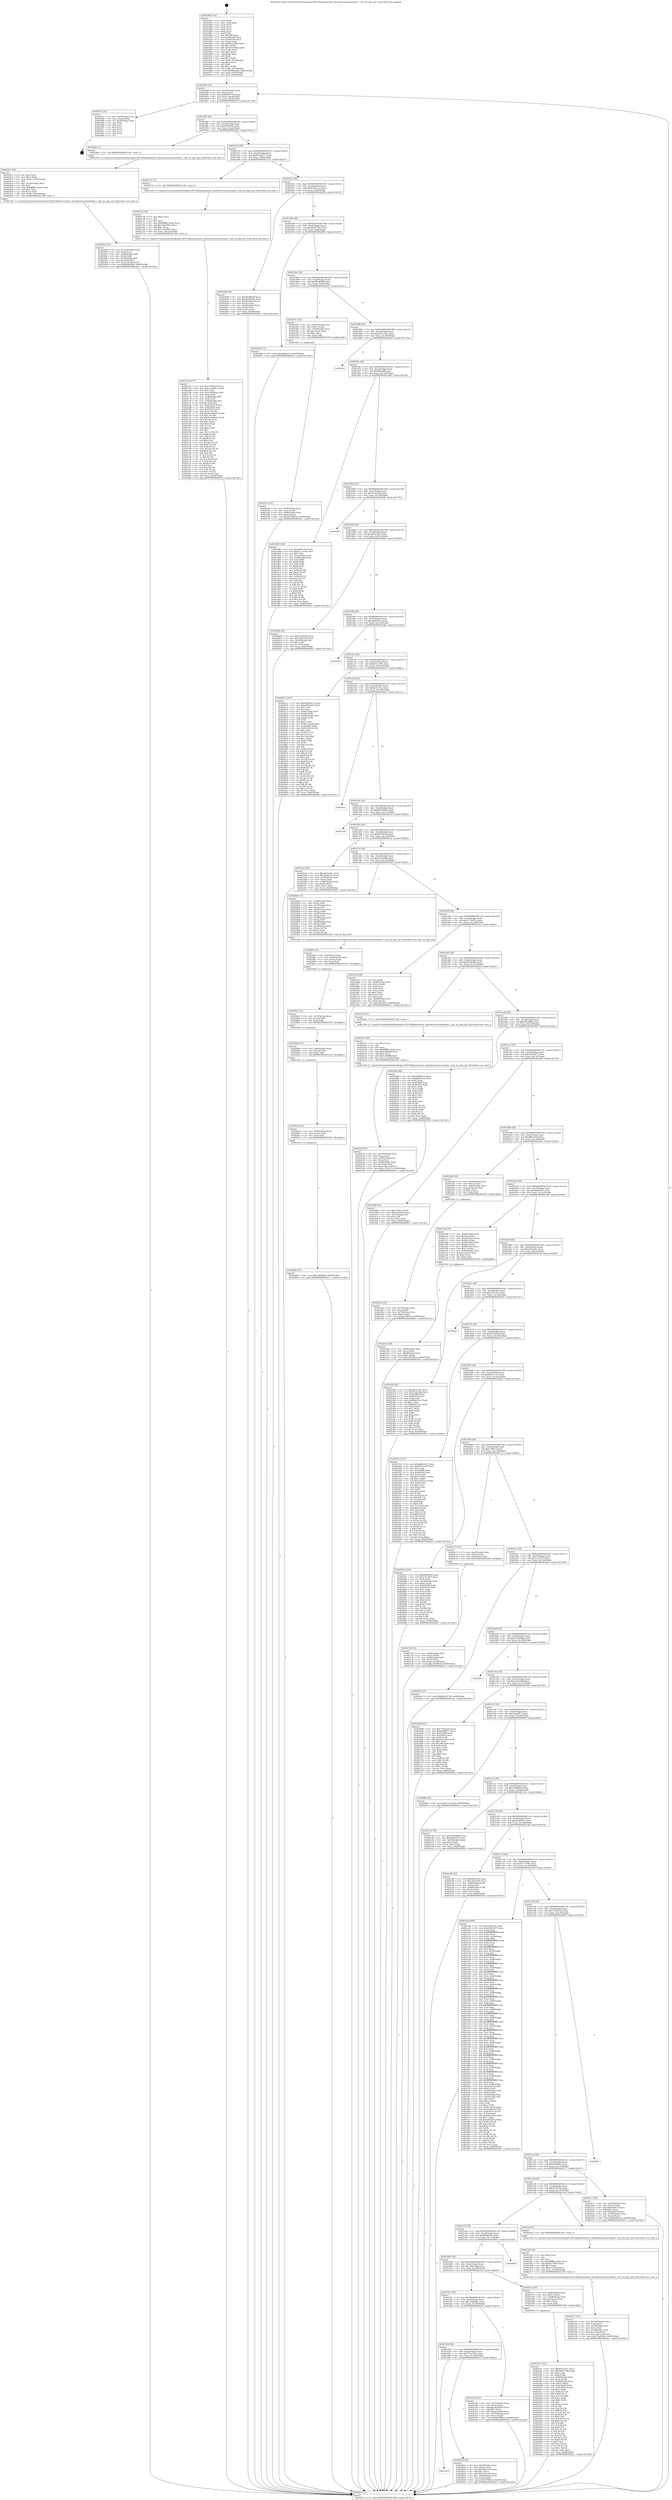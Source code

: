 digraph "0x401860" {
  label = "0x401860 (/mnt/c/Users/mathe/Desktop/tcc/POCII/binaries/extr_linuxdriversusbcorehub.c_usb_set_lpm_pel_Final-ollvm.out::main(0))"
  labelloc = "t"
  node[shape=record]

  Entry [label="",width=0.3,height=0.3,shape=circle,fillcolor=black,style=filled]
  "0x4018d4" [label="{
     0x4018d4 [32]\l
     | [instrs]\l
     &nbsp;&nbsp;0x4018d4 \<+6\>: mov -0xd0(%rbp),%eax\l
     &nbsp;&nbsp;0x4018da \<+2\>: mov %eax,%ecx\l
     &nbsp;&nbsp;0x4018dc \<+6\>: sub $0x8009375d,%ecx\l
     &nbsp;&nbsp;0x4018e2 \<+6\>: mov %eax,-0xe4(%rbp)\l
     &nbsp;&nbsp;0x4018e8 \<+6\>: mov %ecx,-0xe8(%rbp)\l
     &nbsp;&nbsp;0x4018ee \<+6\>: je 00000000004029cf \<main+0x116f\>\l
  }"]
  "0x4029cf" [label="{
     0x4029cf [24]\l
     | [instrs]\l
     &nbsp;&nbsp;0x4029cf \<+7\>: mov -0xc8(%rbp),%rax\l
     &nbsp;&nbsp;0x4029d6 \<+2\>: mov (%rax),%eax\l
     &nbsp;&nbsp;0x4029d8 \<+4\>: lea -0x28(%rbp),%rsp\l
     &nbsp;&nbsp;0x4029dc \<+1\>: pop %rbx\l
     &nbsp;&nbsp;0x4029dd \<+2\>: pop %r12\l
     &nbsp;&nbsp;0x4029df \<+2\>: pop %r13\l
     &nbsp;&nbsp;0x4029e1 \<+2\>: pop %r14\l
     &nbsp;&nbsp;0x4029e3 \<+2\>: pop %r15\l
     &nbsp;&nbsp;0x4029e5 \<+1\>: pop %rbp\l
     &nbsp;&nbsp;0x4029e6 \<+1\>: ret\l
  }"]
  "0x4018f4" [label="{
     0x4018f4 [28]\l
     | [instrs]\l
     &nbsp;&nbsp;0x4018f4 \<+5\>: jmp 00000000004018f9 \<main+0x99\>\l
     &nbsp;&nbsp;0x4018f9 \<+6\>: mov -0xe4(%rbp),%eax\l
     &nbsp;&nbsp;0x4018ff \<+5\>: sub $0x81840c82,%eax\l
     &nbsp;&nbsp;0x401904 \<+6\>: mov %eax,-0xec(%rbp)\l
     &nbsp;&nbsp;0x40190a \<+6\>: je 00000000004024bc \<main+0xc5c\>\l
  }"]
  Exit [label="",width=0.3,height=0.3,shape=circle,fillcolor=black,style=filled,peripheries=2]
  "0x4024bc" [label="{
     0x4024bc [5]\l
     | [instrs]\l
     &nbsp;&nbsp;0x4024bc \<+5\>: call 0000000000401160 \<next_i\>\l
     | [calls]\l
     &nbsp;&nbsp;0x401160 \{1\} (/mnt/c/Users/mathe/Desktop/tcc/POCII/binaries/extr_linuxdriversusbcorehub.c_usb_set_lpm_pel_Final-ollvm.out::next_i)\l
  }"]
  "0x401910" [label="{
     0x401910 [28]\l
     | [instrs]\l
     &nbsp;&nbsp;0x401910 \<+5\>: jmp 0000000000401915 \<main+0xb5\>\l
     &nbsp;&nbsp;0x401915 \<+6\>: mov -0xe4(%rbp),%eax\l
     &nbsp;&nbsp;0x40191b \<+5\>: sub $0x85bbf677,%eax\l
     &nbsp;&nbsp;0x401920 \<+6\>: mov %eax,-0xf0(%rbp)\l
     &nbsp;&nbsp;0x401926 \<+6\>: je 0000000000402731 \<main+0xed1\>\l
  }"]
  "0x4028d4" [label="{
     0x4028d4 [15]\l
     | [instrs]\l
     &nbsp;&nbsp;0x4028d4 \<+10\>: movl $0xcd42fbdb,-0xd0(%rbp)\l
     &nbsp;&nbsp;0x4028de \<+5\>: jmp 0000000000402b1c \<main+0x12bc\>\l
  }"]
  "0x402731" [label="{
     0x402731 [5]\l
     | [instrs]\l
     &nbsp;&nbsp;0x402731 \<+5\>: call 0000000000401160 \<next_i\>\l
     | [calls]\l
     &nbsp;&nbsp;0x401160 \{1\} (/mnt/c/Users/mathe/Desktop/tcc/POCII/binaries/extr_linuxdriversusbcorehub.c_usb_set_lpm_pel_Final-ollvm.out::next_i)\l
  }"]
  "0x40192c" [label="{
     0x40192c [28]\l
     | [instrs]\l
     &nbsp;&nbsp;0x40192c \<+5\>: jmp 0000000000401931 \<main+0xd1\>\l
     &nbsp;&nbsp;0x401931 \<+6\>: mov -0xe4(%rbp),%eax\l
     &nbsp;&nbsp;0x401937 \<+5\>: sub $0x90481cc3,%eax\l
     &nbsp;&nbsp;0x40193c \<+6\>: mov %eax,-0xf4(%rbp)\l
     &nbsp;&nbsp;0x401942 \<+6\>: je 0000000000402498 \<main+0xc38\>\l
  }"]
  "0x4028c5" [label="{
     0x4028c5 [15]\l
     | [instrs]\l
     &nbsp;&nbsp;0x4028c5 \<+4\>: mov -0x48(%rbp),%rax\l
     &nbsp;&nbsp;0x4028c9 \<+3\>: mov (%rax),%rax\l
     &nbsp;&nbsp;0x4028cc \<+3\>: mov %rax,%rdi\l
     &nbsp;&nbsp;0x4028cf \<+5\>: call 0000000000401030 \<free@plt\>\l
     | [calls]\l
     &nbsp;&nbsp;0x401030 \{1\} (unknown)\l
  }"]
  "0x402498" [label="{
     0x402498 [36]\l
     | [instrs]\l
     &nbsp;&nbsp;0x402498 \<+5\>: mov $0x9bef804b,%eax\l
     &nbsp;&nbsp;0x40249d \<+5\>: mov $0x81840c82,%ecx\l
     &nbsp;&nbsp;0x4024a2 \<+4\>: mov -0x58(%rbp),%rdx\l
     &nbsp;&nbsp;0x4024a6 \<+2\>: mov (%rdx),%esi\l
     &nbsp;&nbsp;0x4024a8 \<+4\>: mov -0x68(%rbp),%rdx\l
     &nbsp;&nbsp;0x4024ac \<+2\>: cmp (%rdx),%esi\l
     &nbsp;&nbsp;0x4024ae \<+3\>: cmovl %ecx,%eax\l
     &nbsp;&nbsp;0x4024b1 \<+6\>: mov %eax,-0xd0(%rbp)\l
     &nbsp;&nbsp;0x4024b7 \<+5\>: jmp 0000000000402b1c \<main+0x12bc\>\l
  }"]
  "0x401948" [label="{
     0x401948 [28]\l
     | [instrs]\l
     &nbsp;&nbsp;0x401948 \<+5\>: jmp 000000000040194d \<main+0xed\>\l
     &nbsp;&nbsp;0x40194d \<+6\>: mov -0xe4(%rbp),%eax\l
     &nbsp;&nbsp;0x401953 \<+5\>: sub $0x94507764,%eax\l
     &nbsp;&nbsp;0x401958 \<+6\>: mov %eax,-0xf8(%rbp)\l
     &nbsp;&nbsp;0x40195e \<+6\>: je 0000000000402489 \<main+0xc29\>\l
  }"]
  "0x4028b6" [label="{
     0x4028b6 [15]\l
     | [instrs]\l
     &nbsp;&nbsp;0x4028b6 \<+4\>: mov -0x60(%rbp),%rax\l
     &nbsp;&nbsp;0x4028ba \<+3\>: mov (%rax),%rax\l
     &nbsp;&nbsp;0x4028bd \<+3\>: mov %rax,%rdi\l
     &nbsp;&nbsp;0x4028c0 \<+5\>: call 0000000000401030 \<free@plt\>\l
     | [calls]\l
     &nbsp;&nbsp;0x401030 \{1\} (unknown)\l
  }"]
  "0x402489" [label="{
     0x402489 [15]\l
     | [instrs]\l
     &nbsp;&nbsp;0x402489 \<+10\>: movl $0x90481cc3,-0xd0(%rbp)\l
     &nbsp;&nbsp;0x402493 \<+5\>: jmp 0000000000402b1c \<main+0x12bc\>\l
  }"]
  "0x401964" [label="{
     0x401964 [28]\l
     | [instrs]\l
     &nbsp;&nbsp;0x401964 \<+5\>: jmp 0000000000401969 \<main+0x109\>\l
     &nbsp;&nbsp;0x401969 \<+6\>: mov -0xe4(%rbp),%eax\l
     &nbsp;&nbsp;0x40196f \<+5\>: sub $0x9bef804b,%eax\l
     &nbsp;&nbsp;0x401974 \<+6\>: mov %eax,-0xfc(%rbp)\l
     &nbsp;&nbsp;0x40197a \<+6\>: je 0000000000402541 \<main+0xce1\>\l
  }"]
  "0x4028a7" [label="{
     0x4028a7 [15]\l
     | [instrs]\l
     &nbsp;&nbsp;0x4028a7 \<+4\>: mov -0x78(%rbp),%rax\l
     &nbsp;&nbsp;0x4028ab \<+3\>: mov (%rax),%rax\l
     &nbsp;&nbsp;0x4028ae \<+3\>: mov %rax,%rdi\l
     &nbsp;&nbsp;0x4028b1 \<+5\>: call 0000000000401030 \<free@plt\>\l
     | [calls]\l
     &nbsp;&nbsp;0x401030 \{1\} (unknown)\l
  }"]
  "0x402541" [label="{
     0x402541 [29]\l
     | [instrs]\l
     &nbsp;&nbsp;0x402541 \<+4\>: mov -0x50(%rbp),%rax\l
     &nbsp;&nbsp;0x402545 \<+6\>: movl $0x1,(%rax)\l
     &nbsp;&nbsp;0x40254b \<+4\>: mov -0x50(%rbp),%rax\l
     &nbsp;&nbsp;0x40254f \<+3\>: movslq (%rax),%rax\l
     &nbsp;&nbsp;0x402552 \<+4\>: shl $0x2,%rax\l
     &nbsp;&nbsp;0x402556 \<+3\>: mov %rax,%rdi\l
     &nbsp;&nbsp;0x402559 \<+5\>: call 0000000000401050 \<malloc@plt\>\l
     | [calls]\l
     &nbsp;&nbsp;0x401050 \{1\} (unknown)\l
  }"]
  "0x401980" [label="{
     0x401980 [28]\l
     | [instrs]\l
     &nbsp;&nbsp;0x401980 \<+5\>: jmp 0000000000401985 \<main+0x125\>\l
     &nbsp;&nbsp;0x401985 \<+6\>: mov -0xe4(%rbp),%eax\l
     &nbsp;&nbsp;0x40198b \<+5\>: sub $0x9cb1ecd1,%eax\l
     &nbsp;&nbsp;0x401990 \<+6\>: mov %eax,-0x100(%rbp)\l
     &nbsp;&nbsp;0x401996 \<+6\>: je 0000000000402a4d \<main+0x11ed\>\l
  }"]
  "0x402891" [label="{
     0x402891 [22]\l
     | [instrs]\l
     &nbsp;&nbsp;0x402891 \<+4\>: add $0x10,%rsp\l
     &nbsp;&nbsp;0x402895 \<+7\>: mov -0x90(%rbp),%rax\l
     &nbsp;&nbsp;0x40289c \<+3\>: mov (%rax),%rax\l
     &nbsp;&nbsp;0x40289f \<+3\>: mov %rax,%rdi\l
     &nbsp;&nbsp;0x4028a2 \<+5\>: call 0000000000401030 \<free@plt\>\l
     | [calls]\l
     &nbsp;&nbsp;0x401030 \{1\} (unknown)\l
  }"]
  "0x402a4d" [label="{
     0x402a4d\l
  }", style=dashed]
  "0x40199c" [label="{
     0x40199c [28]\l
     | [instrs]\l
     &nbsp;&nbsp;0x40199c \<+5\>: jmp 00000000004019a1 \<main+0x141\>\l
     &nbsp;&nbsp;0x4019a1 \<+6\>: mov -0xe4(%rbp),%eax\l
     &nbsp;&nbsp;0x4019a7 \<+5\>: sub $0x9fbfedf8,%eax\l
     &nbsp;&nbsp;0x4019ac \<+6\>: mov %eax,-0x104(%rbp)\l
     &nbsp;&nbsp;0x4019b2 \<+6\>: je 0000000000401d96 \<main+0x536\>\l
  }"]
  "0x401d54" [label="{
     0x401d54\l
  }", style=dashed]
  "0x401d96" [label="{
     0x401d96 [106]\l
     | [instrs]\l
     &nbsp;&nbsp;0x401d96 \<+5\>: mov $0xecf97103,%eax\l
     &nbsp;&nbsp;0x401d9b \<+5\>: mov $0x4117378a,%ecx\l
     &nbsp;&nbsp;0x401da0 \<+2\>: mov $0x1,%dl\l
     &nbsp;&nbsp;0x401da2 \<+7\>: mov -0xca(%rbp),%sil\l
     &nbsp;&nbsp;0x401da9 \<+7\>: mov -0xc9(%rbp),%dil\l
     &nbsp;&nbsp;0x401db0 \<+3\>: mov %sil,%r8b\l
     &nbsp;&nbsp;0x401db3 \<+4\>: xor $0xff,%r8b\l
     &nbsp;&nbsp;0x401db7 \<+3\>: mov %dil,%r9b\l
     &nbsp;&nbsp;0x401dba \<+4\>: xor $0xff,%r9b\l
     &nbsp;&nbsp;0x401dbe \<+3\>: xor $0x0,%dl\l
     &nbsp;&nbsp;0x401dc1 \<+3\>: mov %r8b,%r10b\l
     &nbsp;&nbsp;0x401dc4 \<+4\>: and $0x0,%r10b\l
     &nbsp;&nbsp;0x401dc8 \<+3\>: and %dl,%sil\l
     &nbsp;&nbsp;0x401dcb \<+3\>: mov %r9b,%r11b\l
     &nbsp;&nbsp;0x401dce \<+4\>: and $0x0,%r11b\l
     &nbsp;&nbsp;0x401dd2 \<+3\>: and %dl,%dil\l
     &nbsp;&nbsp;0x401dd5 \<+3\>: or %sil,%r10b\l
     &nbsp;&nbsp;0x401dd8 \<+3\>: or %dil,%r11b\l
     &nbsp;&nbsp;0x401ddb \<+3\>: xor %r11b,%r10b\l
     &nbsp;&nbsp;0x401dde \<+3\>: or %r9b,%r8b\l
     &nbsp;&nbsp;0x401de1 \<+4\>: xor $0xff,%r8b\l
     &nbsp;&nbsp;0x401de5 \<+3\>: or $0x0,%dl\l
     &nbsp;&nbsp;0x401de8 \<+3\>: and %dl,%r8b\l
     &nbsp;&nbsp;0x401deb \<+3\>: or %r8b,%r10b\l
     &nbsp;&nbsp;0x401dee \<+4\>: test $0x1,%r10b\l
     &nbsp;&nbsp;0x401df2 \<+3\>: cmovne %ecx,%eax\l
     &nbsp;&nbsp;0x401df5 \<+6\>: mov %eax,-0xd0(%rbp)\l
     &nbsp;&nbsp;0x401dfb \<+5\>: jmp 0000000000402b1c \<main+0x12bc\>\l
  }"]
  "0x4019b8" [label="{
     0x4019b8 [28]\l
     | [instrs]\l
     &nbsp;&nbsp;0x4019b8 \<+5\>: jmp 00000000004019bd \<main+0x15d\>\l
     &nbsp;&nbsp;0x4019bd \<+6\>: mov -0xe4(%rbp),%eax\l
     &nbsp;&nbsp;0x4019c3 \<+5\>: sub $0xa5203ef4,%eax\l
     &nbsp;&nbsp;0x4019c8 \<+6\>: mov %eax,-0x108(%rbp)\l
     &nbsp;&nbsp;0x4019ce \<+6\>: je 0000000000401fd6 \<main+0x776\>\l
  }"]
  "0x402b1c" [label="{
     0x402b1c [5]\l
     | [instrs]\l
     &nbsp;&nbsp;0x402b1c \<+5\>: jmp 00000000004018d4 \<main+0x74\>\l
  }"]
  "0x401860" [label="{
     0x401860 [116]\l
     | [instrs]\l
     &nbsp;&nbsp;0x401860 \<+1\>: push %rbp\l
     &nbsp;&nbsp;0x401861 \<+3\>: mov %rsp,%rbp\l
     &nbsp;&nbsp;0x401864 \<+2\>: push %r15\l
     &nbsp;&nbsp;0x401866 \<+2\>: push %r14\l
     &nbsp;&nbsp;0x401868 \<+2\>: push %r13\l
     &nbsp;&nbsp;0x40186a \<+2\>: push %r12\l
     &nbsp;&nbsp;0x40186c \<+1\>: push %rbx\l
     &nbsp;&nbsp;0x40186d \<+7\>: sub $0x198,%rsp\l
     &nbsp;&nbsp;0x401874 \<+7\>: mov 0x405068,%eax\l
     &nbsp;&nbsp;0x40187b \<+7\>: mov 0x405054,%ecx\l
     &nbsp;&nbsp;0x401882 \<+2\>: mov %eax,%edx\l
     &nbsp;&nbsp;0x401884 \<+6\>: sub $0x5b5e5b6a,%edx\l
     &nbsp;&nbsp;0x40188a \<+3\>: sub $0x1,%edx\l
     &nbsp;&nbsp;0x40188d \<+6\>: add $0x5b5e5b6a,%edx\l
     &nbsp;&nbsp;0x401893 \<+3\>: imul %edx,%eax\l
     &nbsp;&nbsp;0x401896 \<+3\>: and $0x1,%eax\l
     &nbsp;&nbsp;0x401899 \<+3\>: cmp $0x0,%eax\l
     &nbsp;&nbsp;0x40189c \<+4\>: sete %r8b\l
     &nbsp;&nbsp;0x4018a0 \<+4\>: and $0x1,%r8b\l
     &nbsp;&nbsp;0x4018a4 \<+7\>: mov %r8b,-0xca(%rbp)\l
     &nbsp;&nbsp;0x4018ab \<+3\>: cmp $0xa,%ecx\l
     &nbsp;&nbsp;0x4018ae \<+4\>: setl %r8b\l
     &nbsp;&nbsp;0x4018b2 \<+4\>: and $0x1,%r8b\l
     &nbsp;&nbsp;0x4018b6 \<+7\>: mov %r8b,-0xc9(%rbp)\l
     &nbsp;&nbsp;0x4018bd \<+10\>: movl $0x9fbfedf8,-0xd0(%rbp)\l
     &nbsp;&nbsp;0x4018c7 \<+6\>: mov %edi,-0xd4(%rbp)\l
     &nbsp;&nbsp;0x4018cd \<+7\>: mov %rsi,-0xe0(%rbp)\l
  }"]
  "0x40281e" [label="{
     0x40281e [42]\l
     | [instrs]\l
     &nbsp;&nbsp;0x40281e \<+4\>: mov -0x40(%rbp),%rax\l
     &nbsp;&nbsp;0x402822 \<+2\>: mov (%rax),%ecx\l
     &nbsp;&nbsp;0x402824 \<+6\>: sub $0x525cce9a,%ecx\l
     &nbsp;&nbsp;0x40282a \<+3\>: add $0x1,%ecx\l
     &nbsp;&nbsp;0x40282d \<+6\>: add $0x525cce9a,%ecx\l
     &nbsp;&nbsp;0x402833 \<+4\>: mov -0x40(%rbp),%rax\l
     &nbsp;&nbsp;0x402837 \<+2\>: mov %ecx,(%rax)\l
     &nbsp;&nbsp;0x402839 \<+10\>: movl $0xf37096c9,-0xd0(%rbp)\l
     &nbsp;&nbsp;0x402843 \<+5\>: jmp 0000000000402b1c \<main+0x12bc\>\l
  }"]
  "0x401fd6" [label="{
     0x401fd6\l
  }", style=dashed]
  "0x4019d4" [label="{
     0x4019d4 [28]\l
     | [instrs]\l
     &nbsp;&nbsp;0x4019d4 \<+5\>: jmp 00000000004019d9 \<main+0x179\>\l
     &nbsp;&nbsp;0x4019d9 \<+6\>: mov -0xe4(%rbp),%eax\l
     &nbsp;&nbsp;0x4019df \<+5\>: sub $0xa663cb23,%eax\l
     &nbsp;&nbsp;0x4019e4 \<+6\>: mov %eax,-0x10c(%rbp)\l
     &nbsp;&nbsp;0x4019ea \<+6\>: je 00000000004026b8 \<main+0xe58\>\l
  }"]
  "0x40275e" [label="{
     0x40275e [177]\l
     | [instrs]\l
     &nbsp;&nbsp;0x40275e \<+5\>: mov $0x7768a205,%ecx\l
     &nbsp;&nbsp;0x402763 \<+5\>: mov $0x1e2ed813,%edx\l
     &nbsp;&nbsp;0x402768 \<+3\>: mov $0x1,%sil\l
     &nbsp;&nbsp;0x40276b \<+6\>: mov -0x1a4(%rbp),%edi\l
     &nbsp;&nbsp;0x402771 \<+3\>: imul %eax,%edi\l
     &nbsp;&nbsp;0x402774 \<+4\>: mov -0x48(%rbp),%r8\l
     &nbsp;&nbsp;0x402778 \<+3\>: mov (%r8),%r8\l
     &nbsp;&nbsp;0x40277b \<+4\>: mov -0x40(%rbp),%r9\l
     &nbsp;&nbsp;0x40277f \<+3\>: movslq (%r9),%r9\l
     &nbsp;&nbsp;0x402782 \<+4\>: mov %edi,(%r8,%r9,4)\l
     &nbsp;&nbsp;0x402786 \<+7\>: mov 0x405068,%eax\l
     &nbsp;&nbsp;0x40278d \<+7\>: mov 0x405054,%edi\l
     &nbsp;&nbsp;0x402794 \<+3\>: mov %eax,%r10d\l
     &nbsp;&nbsp;0x402797 \<+7\>: add $0x4ca266ed,%r10d\l
     &nbsp;&nbsp;0x40279e \<+4\>: sub $0x1,%r10d\l
     &nbsp;&nbsp;0x4027a2 \<+7\>: sub $0x4ca266ed,%r10d\l
     &nbsp;&nbsp;0x4027a9 \<+4\>: imul %r10d,%eax\l
     &nbsp;&nbsp;0x4027ad \<+3\>: and $0x1,%eax\l
     &nbsp;&nbsp;0x4027b0 \<+3\>: cmp $0x0,%eax\l
     &nbsp;&nbsp;0x4027b3 \<+4\>: sete %r11b\l
     &nbsp;&nbsp;0x4027b7 \<+3\>: cmp $0xa,%edi\l
     &nbsp;&nbsp;0x4027ba \<+3\>: setl %bl\l
     &nbsp;&nbsp;0x4027bd \<+3\>: mov %r11b,%r14b\l
     &nbsp;&nbsp;0x4027c0 \<+4\>: xor $0xff,%r14b\l
     &nbsp;&nbsp;0x4027c4 \<+3\>: mov %bl,%r15b\l
     &nbsp;&nbsp;0x4027c7 \<+4\>: xor $0xff,%r15b\l
     &nbsp;&nbsp;0x4027cb \<+4\>: xor $0x0,%sil\l
     &nbsp;&nbsp;0x4027cf \<+3\>: mov %r14b,%r12b\l
     &nbsp;&nbsp;0x4027d2 \<+4\>: and $0x0,%r12b\l
     &nbsp;&nbsp;0x4027d6 \<+3\>: and %sil,%r11b\l
     &nbsp;&nbsp;0x4027d9 \<+3\>: mov %r15b,%r13b\l
     &nbsp;&nbsp;0x4027dc \<+4\>: and $0x0,%r13b\l
     &nbsp;&nbsp;0x4027e0 \<+3\>: and %sil,%bl\l
     &nbsp;&nbsp;0x4027e3 \<+3\>: or %r11b,%r12b\l
     &nbsp;&nbsp;0x4027e6 \<+3\>: or %bl,%r13b\l
     &nbsp;&nbsp;0x4027e9 \<+3\>: xor %r13b,%r12b\l
     &nbsp;&nbsp;0x4027ec \<+3\>: or %r15b,%r14b\l
     &nbsp;&nbsp;0x4027ef \<+4\>: xor $0xff,%r14b\l
     &nbsp;&nbsp;0x4027f3 \<+4\>: or $0x0,%sil\l
     &nbsp;&nbsp;0x4027f7 \<+3\>: and %sil,%r14b\l
     &nbsp;&nbsp;0x4027fa \<+3\>: or %r14b,%r12b\l
     &nbsp;&nbsp;0x4027fd \<+4\>: test $0x1,%r12b\l
     &nbsp;&nbsp;0x402801 \<+3\>: cmovne %edx,%ecx\l
     &nbsp;&nbsp;0x402804 \<+6\>: mov %ecx,-0xd0(%rbp)\l
     &nbsp;&nbsp;0x40280a \<+5\>: jmp 0000000000402b1c \<main+0x12bc\>\l
  }"]
  "0x4026b8" [label="{
     0x4026b8 [30]\l
     | [instrs]\l
     &nbsp;&nbsp;0x4026b8 \<+5\>: mov $0xc5fe2890,%eax\l
     &nbsp;&nbsp;0x4026bd \<+5\>: mov $0x1a9c128f,%ecx\l
     &nbsp;&nbsp;0x4026c2 \<+3\>: mov -0x29(%rbp),%dl\l
     &nbsp;&nbsp;0x4026c5 \<+3\>: test $0x1,%dl\l
     &nbsp;&nbsp;0x4026c8 \<+3\>: cmovne %ecx,%eax\l
     &nbsp;&nbsp;0x4026cb \<+6\>: mov %eax,-0xd0(%rbp)\l
     &nbsp;&nbsp;0x4026d1 \<+5\>: jmp 0000000000402b1c \<main+0x12bc\>\l
  }"]
  "0x4019f0" [label="{
     0x4019f0 [28]\l
     | [instrs]\l
     &nbsp;&nbsp;0x4019f0 \<+5\>: jmp 00000000004019f5 \<main+0x195\>\l
     &nbsp;&nbsp;0x4019f5 \<+6\>: mov -0xe4(%rbp),%eax\l
     &nbsp;&nbsp;0x4019fb \<+5\>: sub $0xad602613,%eax\l
     &nbsp;&nbsp;0x401a00 \<+6\>: mov %eax,-0x110(%rbp)\l
     &nbsp;&nbsp;0x401a06 \<+6\>: je 0000000000402a8a \<main+0x122a\>\l
  }"]
  "0x402736" [label="{
     0x402736 [40]\l
     | [instrs]\l
     &nbsp;&nbsp;0x402736 \<+5\>: mov $0x2,%ecx\l
     &nbsp;&nbsp;0x40273b \<+1\>: cltd\l
     &nbsp;&nbsp;0x40273c \<+2\>: idiv %ecx\l
     &nbsp;&nbsp;0x40273e \<+6\>: imul $0xfffffffe,%edx,%ecx\l
     &nbsp;&nbsp;0x402744 \<+6\>: add $0x7a6cd0b7,%ecx\l
     &nbsp;&nbsp;0x40274a \<+3\>: add $0x1,%ecx\l
     &nbsp;&nbsp;0x40274d \<+6\>: sub $0x7a6cd0b7,%ecx\l
     &nbsp;&nbsp;0x402753 \<+6\>: mov %ecx,-0x1a4(%rbp)\l
     &nbsp;&nbsp;0x402759 \<+5\>: call 0000000000401160 \<next_i\>\l
     | [calls]\l
     &nbsp;&nbsp;0x401160 \{1\} (/mnt/c/Users/mathe/Desktop/tcc/POCII/binaries/extr_linuxdriversusbcorehub.c_usb_set_lpm_pel_Final-ollvm.out::next_i)\l
  }"]
  "0x402a8a" [label="{
     0x402a8a\l
  }", style=dashed]
  "0x401a0c" [label="{
     0x401a0c [28]\l
     | [instrs]\l
     &nbsp;&nbsp;0x401a0c \<+5\>: jmp 0000000000401a11 \<main+0x1b1\>\l
     &nbsp;&nbsp;0x401a11 \<+6\>: mov -0xe4(%rbp),%eax\l
     &nbsp;&nbsp;0x401a17 \<+5\>: sub $0xb0313395,%eax\l
     &nbsp;&nbsp;0x401a1c \<+6\>: mov %eax,-0x114(%rbp)\l
     &nbsp;&nbsp;0x401a22 \<+6\>: je 0000000000402611 \<main+0xdb1\>\l
  }"]
  "0x40255e" [label="{
     0x40255e [32]\l
     | [instrs]\l
     &nbsp;&nbsp;0x40255e \<+4\>: mov -0x48(%rbp),%rdi\l
     &nbsp;&nbsp;0x402562 \<+3\>: mov %rax,(%rdi)\l
     &nbsp;&nbsp;0x402565 \<+4\>: mov -0x40(%rbp),%rax\l
     &nbsp;&nbsp;0x402569 \<+6\>: movl $0x0,(%rax)\l
     &nbsp;&nbsp;0x40256f \<+10\>: movl $0xf37096c9,-0xd0(%rbp)\l
     &nbsp;&nbsp;0x402579 \<+5\>: jmp 0000000000402b1c \<main+0x12bc\>\l
  }"]
  "0x402611" [label="{
     0x402611 [167]\l
     | [instrs]\l
     &nbsp;&nbsp;0x402611 \<+5\>: mov $0xad602613,%eax\l
     &nbsp;&nbsp;0x402616 \<+5\>: mov $0xa663cb23,%ecx\l
     &nbsp;&nbsp;0x40261b \<+2\>: mov $0x1,%dl\l
     &nbsp;&nbsp;0x40261d \<+2\>: xor %esi,%esi\l
     &nbsp;&nbsp;0x40261f \<+4\>: mov -0x40(%rbp),%rdi\l
     &nbsp;&nbsp;0x402623 \<+3\>: mov (%rdi),%r8d\l
     &nbsp;&nbsp;0x402626 \<+4\>: mov -0x50(%rbp),%rdi\l
     &nbsp;&nbsp;0x40262a \<+3\>: cmp (%rdi),%r8d\l
     &nbsp;&nbsp;0x40262d \<+4\>: setl %r9b\l
     &nbsp;&nbsp;0x402631 \<+4\>: and $0x1,%r9b\l
     &nbsp;&nbsp;0x402635 \<+4\>: mov %r9b,-0x29(%rbp)\l
     &nbsp;&nbsp;0x402639 \<+8\>: mov 0x405068,%r8d\l
     &nbsp;&nbsp;0x402641 \<+8\>: mov 0x405054,%r10d\l
     &nbsp;&nbsp;0x402649 \<+3\>: sub $0x1,%esi\l
     &nbsp;&nbsp;0x40264c \<+3\>: mov %r8d,%r11d\l
     &nbsp;&nbsp;0x40264f \<+3\>: add %esi,%r11d\l
     &nbsp;&nbsp;0x402652 \<+4\>: imul %r11d,%r8d\l
     &nbsp;&nbsp;0x402656 \<+4\>: and $0x1,%r8d\l
     &nbsp;&nbsp;0x40265a \<+4\>: cmp $0x0,%r8d\l
     &nbsp;&nbsp;0x40265e \<+4\>: sete %r9b\l
     &nbsp;&nbsp;0x402662 \<+4\>: cmp $0xa,%r10d\l
     &nbsp;&nbsp;0x402666 \<+3\>: setl %bl\l
     &nbsp;&nbsp;0x402669 \<+3\>: mov %r9b,%r14b\l
     &nbsp;&nbsp;0x40266c \<+4\>: xor $0xff,%r14b\l
     &nbsp;&nbsp;0x402670 \<+3\>: mov %bl,%r15b\l
     &nbsp;&nbsp;0x402673 \<+4\>: xor $0xff,%r15b\l
     &nbsp;&nbsp;0x402677 \<+3\>: xor $0x1,%dl\l
     &nbsp;&nbsp;0x40267a \<+3\>: mov %r14b,%r12b\l
     &nbsp;&nbsp;0x40267d \<+4\>: and $0xff,%r12b\l
     &nbsp;&nbsp;0x402681 \<+3\>: and %dl,%r9b\l
     &nbsp;&nbsp;0x402684 \<+3\>: mov %r15b,%r13b\l
     &nbsp;&nbsp;0x402687 \<+4\>: and $0xff,%r13b\l
     &nbsp;&nbsp;0x40268b \<+2\>: and %dl,%bl\l
     &nbsp;&nbsp;0x40268d \<+3\>: or %r9b,%r12b\l
     &nbsp;&nbsp;0x402690 \<+3\>: or %bl,%r13b\l
     &nbsp;&nbsp;0x402693 \<+3\>: xor %r13b,%r12b\l
     &nbsp;&nbsp;0x402696 \<+3\>: or %r15b,%r14b\l
     &nbsp;&nbsp;0x402699 \<+4\>: xor $0xff,%r14b\l
     &nbsp;&nbsp;0x40269d \<+3\>: or $0x1,%dl\l
     &nbsp;&nbsp;0x4026a0 \<+3\>: and %dl,%r14b\l
     &nbsp;&nbsp;0x4026a3 \<+3\>: or %r14b,%r12b\l
     &nbsp;&nbsp;0x4026a6 \<+4\>: test $0x1,%r12b\l
     &nbsp;&nbsp;0x4026aa \<+3\>: cmovne %ecx,%eax\l
     &nbsp;&nbsp;0x4026ad \<+6\>: mov %eax,-0xd0(%rbp)\l
     &nbsp;&nbsp;0x4026b3 \<+5\>: jmp 0000000000402b1c \<main+0x12bc\>\l
  }"]
  "0x401a28" [label="{
     0x401a28 [28]\l
     | [instrs]\l
     &nbsp;&nbsp;0x401a28 \<+5\>: jmp 0000000000401a2d \<main+0x1cd\>\l
     &nbsp;&nbsp;0x401a2d \<+6\>: mov -0xe4(%rbp),%eax\l
     &nbsp;&nbsp;0x401a33 \<+5\>: sub $0xb2d113a1,%eax\l
     &nbsp;&nbsp;0x401a38 \<+6\>: mov %eax,-0x118(%rbp)\l
     &nbsp;&nbsp;0x401a3e \<+6\>: je 0000000000402a2c \<main+0x11cc\>\l
  }"]
  "0x4024ed" [label="{
     0x4024ed [42]\l
     | [instrs]\l
     &nbsp;&nbsp;0x4024ed \<+6\>: mov -0x1a0(%rbp),%ecx\l
     &nbsp;&nbsp;0x4024f3 \<+3\>: imul %eax,%ecx\l
     &nbsp;&nbsp;0x4024f6 \<+4\>: mov -0x60(%rbp),%rdi\l
     &nbsp;&nbsp;0x4024fa \<+3\>: mov (%rdi),%rdi\l
     &nbsp;&nbsp;0x4024fd \<+4\>: mov -0x58(%rbp),%r8\l
     &nbsp;&nbsp;0x402501 \<+3\>: movslq (%r8),%r8\l
     &nbsp;&nbsp;0x402504 \<+4\>: mov %ecx,(%rdi,%r8,4)\l
     &nbsp;&nbsp;0x402508 \<+10\>: movl $0x5d9cff63,-0xd0(%rbp)\l
     &nbsp;&nbsp;0x402512 \<+5\>: jmp 0000000000402b1c \<main+0x12bc\>\l
  }"]
  "0x402a2c" [label="{
     0x402a2c\l
  }", style=dashed]
  "0x401a44" [label="{
     0x401a44 [28]\l
     | [instrs]\l
     &nbsp;&nbsp;0x401a44 \<+5\>: jmp 0000000000401a49 \<main+0x1e9\>\l
     &nbsp;&nbsp;0x401a49 \<+6\>: mov -0xe4(%rbp),%eax\l
     &nbsp;&nbsp;0x401a4f \<+5\>: sub $0xb8503892,%eax\l
     &nbsp;&nbsp;0x401a54 \<+6\>: mov %eax,-0x11c(%rbp)\l
     &nbsp;&nbsp;0x401a5a \<+6\>: je 0000000000402104 \<main+0x8a4\>\l
  }"]
  "0x4024c1" [label="{
     0x4024c1 [44]\l
     | [instrs]\l
     &nbsp;&nbsp;0x4024c1 \<+2\>: xor %ecx,%ecx\l
     &nbsp;&nbsp;0x4024c3 \<+5\>: mov $0x2,%edx\l
     &nbsp;&nbsp;0x4024c8 \<+6\>: mov %edx,-0x19c(%rbp)\l
     &nbsp;&nbsp;0x4024ce \<+1\>: cltd\l
     &nbsp;&nbsp;0x4024cf \<+6\>: mov -0x19c(%rbp),%esi\l
     &nbsp;&nbsp;0x4024d5 \<+2\>: idiv %esi\l
     &nbsp;&nbsp;0x4024d7 \<+6\>: imul $0xfffffffe,%edx,%edx\l
     &nbsp;&nbsp;0x4024dd \<+3\>: sub $0x1,%ecx\l
     &nbsp;&nbsp;0x4024e0 \<+2\>: sub %ecx,%edx\l
     &nbsp;&nbsp;0x4024e2 \<+6\>: mov %edx,-0x1a0(%rbp)\l
     &nbsp;&nbsp;0x4024e8 \<+5\>: call 0000000000401160 \<next_i\>\l
     | [calls]\l
     &nbsp;&nbsp;0x401160 \{1\} (/mnt/c/Users/mathe/Desktop/tcc/POCII/binaries/extr_linuxdriversusbcorehub.c_usb_set_lpm_pel_Final-ollvm.out::next_i)\l
  }"]
  "0x402104" [label="{
     0x402104\l
  }", style=dashed]
  "0x401a60" [label="{
     0x401a60 [28]\l
     | [instrs]\l
     &nbsp;&nbsp;0x401a60 \<+5\>: jmp 0000000000401a65 \<main+0x205\>\l
     &nbsp;&nbsp;0x401a65 \<+6\>: mov -0xe4(%rbp),%eax\l
     &nbsp;&nbsp;0x401a6b \<+5\>: sub $0xbd78fa1d,%eax\l
     &nbsp;&nbsp;0x401a70 \<+6\>: mov %eax,-0x120(%rbp)\l
     &nbsp;&nbsp;0x401a76 \<+6\>: je 00000000004022cb \<main+0xa6b\>\l
  }"]
  "0x4023e7" [label="{
     0x4023e7 [162]\l
     | [instrs]\l
     &nbsp;&nbsp;0x4023e7 \<+5\>: mov $0x9cb1ecd1,%ecx\l
     &nbsp;&nbsp;0x4023ec \<+5\>: mov $0x94507764,%edx\l
     &nbsp;&nbsp;0x4023f1 \<+3\>: mov $0x1,%sil\l
     &nbsp;&nbsp;0x4023f4 \<+3\>: xor %r8d,%r8d\l
     &nbsp;&nbsp;0x4023f7 \<+4\>: mov -0x60(%rbp),%rdi\l
     &nbsp;&nbsp;0x4023fb \<+3\>: mov %rax,(%rdi)\l
     &nbsp;&nbsp;0x4023fe \<+4\>: mov -0x58(%rbp),%rax\l
     &nbsp;&nbsp;0x402402 \<+6\>: movl $0x0,(%rax)\l
     &nbsp;&nbsp;0x402408 \<+8\>: mov 0x405068,%r9d\l
     &nbsp;&nbsp;0x402410 \<+8\>: mov 0x405054,%r10d\l
     &nbsp;&nbsp;0x402418 \<+4\>: sub $0x1,%r8d\l
     &nbsp;&nbsp;0x40241c \<+3\>: mov %r9d,%r11d\l
     &nbsp;&nbsp;0x40241f \<+3\>: add %r8d,%r11d\l
     &nbsp;&nbsp;0x402422 \<+4\>: imul %r11d,%r9d\l
     &nbsp;&nbsp;0x402426 \<+4\>: and $0x1,%r9d\l
     &nbsp;&nbsp;0x40242a \<+4\>: cmp $0x0,%r9d\l
     &nbsp;&nbsp;0x40242e \<+3\>: sete %bl\l
     &nbsp;&nbsp;0x402431 \<+4\>: cmp $0xa,%r10d\l
     &nbsp;&nbsp;0x402435 \<+4\>: setl %r14b\l
     &nbsp;&nbsp;0x402439 \<+3\>: mov %bl,%r15b\l
     &nbsp;&nbsp;0x40243c \<+4\>: xor $0xff,%r15b\l
     &nbsp;&nbsp;0x402440 \<+3\>: mov %r14b,%r12b\l
     &nbsp;&nbsp;0x402443 \<+4\>: xor $0xff,%r12b\l
     &nbsp;&nbsp;0x402447 \<+4\>: xor $0x0,%sil\l
     &nbsp;&nbsp;0x40244b \<+3\>: mov %r15b,%r13b\l
     &nbsp;&nbsp;0x40244e \<+4\>: and $0x0,%r13b\l
     &nbsp;&nbsp;0x402452 \<+3\>: and %sil,%bl\l
     &nbsp;&nbsp;0x402455 \<+3\>: mov %r12b,%al\l
     &nbsp;&nbsp;0x402458 \<+2\>: and $0x0,%al\l
     &nbsp;&nbsp;0x40245a \<+3\>: and %sil,%r14b\l
     &nbsp;&nbsp;0x40245d \<+3\>: or %bl,%r13b\l
     &nbsp;&nbsp;0x402460 \<+3\>: or %r14b,%al\l
     &nbsp;&nbsp;0x402463 \<+3\>: xor %al,%r13b\l
     &nbsp;&nbsp;0x402466 \<+3\>: or %r12b,%r15b\l
     &nbsp;&nbsp;0x402469 \<+4\>: xor $0xff,%r15b\l
     &nbsp;&nbsp;0x40246d \<+4\>: or $0x0,%sil\l
     &nbsp;&nbsp;0x402471 \<+3\>: and %sil,%r15b\l
     &nbsp;&nbsp;0x402474 \<+3\>: or %r15b,%r13b\l
     &nbsp;&nbsp;0x402477 \<+4\>: test $0x1,%r13b\l
     &nbsp;&nbsp;0x40247b \<+3\>: cmovne %edx,%ecx\l
     &nbsp;&nbsp;0x40247e \<+6\>: mov %ecx,-0xd0(%rbp)\l
     &nbsp;&nbsp;0x402484 \<+5\>: jmp 0000000000402b1c \<main+0x12bc\>\l
  }"]
  "0x4022cb" [label="{
     0x4022cb [36]\l
     | [instrs]\l
     &nbsp;&nbsp;0x4022cb \<+5\>: mov $0xe8c5ad51,%eax\l
     &nbsp;&nbsp;0x4022d0 \<+5\>: mov $0x5fc84310,%ecx\l
     &nbsp;&nbsp;0x4022d5 \<+4\>: mov -0x70(%rbp),%rdx\l
     &nbsp;&nbsp;0x4022d9 \<+2\>: mov (%rdx),%esi\l
     &nbsp;&nbsp;0x4022db \<+4\>: mov -0x80(%rbp),%rdx\l
     &nbsp;&nbsp;0x4022df \<+2\>: cmp (%rdx),%esi\l
     &nbsp;&nbsp;0x4022e1 \<+3\>: cmovl %ecx,%eax\l
     &nbsp;&nbsp;0x4022e4 \<+6\>: mov %eax,-0xd0(%rbp)\l
     &nbsp;&nbsp;0x4022ea \<+5\>: jmp 0000000000402b1c \<main+0x12bc\>\l
  }"]
  "0x401a7c" [label="{
     0x401a7c [28]\l
     | [instrs]\l
     &nbsp;&nbsp;0x401a7c \<+5\>: jmp 0000000000401a81 \<main+0x221\>\l
     &nbsp;&nbsp;0x401a81 \<+6\>: mov -0xe4(%rbp),%eax\l
     &nbsp;&nbsp;0x401a87 \<+5\>: sub $0xc5fe2890,%eax\l
     &nbsp;&nbsp;0x401a8c \<+6\>: mov %eax,-0x124(%rbp)\l
     &nbsp;&nbsp;0x401a92 \<+6\>: je 0000000000402848 \<main+0xfe8\>\l
  }"]
  "0x401d38" [label="{
     0x401d38 [28]\l
     | [instrs]\l
     &nbsp;&nbsp;0x401d38 \<+5\>: jmp 0000000000401d3d \<main+0x4dd\>\l
     &nbsp;&nbsp;0x401d3d \<+6\>: mov -0xe4(%rbp),%eax\l
     &nbsp;&nbsp;0x401d43 \<+5\>: sub $0x773a10b3,%eax\l
     &nbsp;&nbsp;0x401d48 \<+6\>: mov %eax,-0x188(%rbp)\l
     &nbsp;&nbsp;0x401d4e \<+6\>: je 000000000040281e \<main+0xfbe\>\l
  }"]
  "0x402848" [label="{
     0x402848 [73]\l
     | [instrs]\l
     &nbsp;&nbsp;0x402848 \<+7\>: mov -0x90(%rbp),%rax\l
     &nbsp;&nbsp;0x40284f \<+3\>: mov (%rax),%rdi\l
     &nbsp;&nbsp;0x402852 \<+4\>: mov -0x78(%rbp),%rax\l
     &nbsp;&nbsp;0x402856 \<+3\>: mov (%rax),%rsi\l
     &nbsp;&nbsp;0x402859 \<+7\>: mov -0xb0(%rbp),%rax\l
     &nbsp;&nbsp;0x402860 \<+2\>: mov (%rax),%edx\l
     &nbsp;&nbsp;0x402862 \<+4\>: mov -0x60(%rbp),%rax\l
     &nbsp;&nbsp;0x402866 \<+3\>: mov (%rax),%rcx\l
     &nbsp;&nbsp;0x402869 \<+4\>: mov -0x48(%rbp),%rax\l
     &nbsp;&nbsp;0x40286d \<+3\>: mov (%rax),%r8\l
     &nbsp;&nbsp;0x402870 \<+7\>: mov -0xa8(%rbp),%rax\l
     &nbsp;&nbsp;0x402877 \<+3\>: mov (%rax),%r9d\l
     &nbsp;&nbsp;0x40287a \<+7\>: mov -0xa0(%rbp),%rax\l
     &nbsp;&nbsp;0x402881 \<+3\>: mov (%rax),%r10d\l
     &nbsp;&nbsp;0x402884 \<+4\>: sub $0x10,%rsp\l
     &nbsp;&nbsp;0x402888 \<+4\>: mov %r10d,(%rsp)\l
     &nbsp;&nbsp;0x40288c \<+5\>: call 0000000000401430 \<usb_set_lpm_pel\>\l
     | [calls]\l
     &nbsp;&nbsp;0x401430 \{1\} (/mnt/c/Users/mathe/Desktop/tcc/POCII/binaries/extr_linuxdriversusbcorehub.c_usb_set_lpm_pel_Final-ollvm.out::usb_set_lpm_pel)\l
  }"]
  "0x401a98" [label="{
     0x401a98 [28]\l
     | [instrs]\l
     &nbsp;&nbsp;0x401a98 \<+5\>: jmp 0000000000401a9d \<main+0x23d\>\l
     &nbsp;&nbsp;0x401a9d \<+6\>: mov -0xe4(%rbp),%eax\l
     &nbsp;&nbsp;0x401aa3 \<+5\>: sub $0xc735207a,%eax\l
     &nbsp;&nbsp;0x401aa8 \<+6\>: mov %eax,-0x128(%rbp)\l
     &nbsp;&nbsp;0x401aae \<+6\>: je 000000000040225e \<main+0x9fe\>\l
  }"]
  "0x402345" [label="{
     0x402345 [42]\l
     | [instrs]\l
     &nbsp;&nbsp;0x402345 \<+4\>: mov -0x70(%rbp),%rax\l
     &nbsp;&nbsp;0x402349 \<+2\>: mov (%rax),%ecx\l
     &nbsp;&nbsp;0x40234b \<+6\>: add $0xcb3f20d3,%ecx\l
     &nbsp;&nbsp;0x402351 \<+3\>: add $0x1,%ecx\l
     &nbsp;&nbsp;0x402354 \<+6\>: sub $0xcb3f20d3,%ecx\l
     &nbsp;&nbsp;0x40235a \<+4\>: mov -0x70(%rbp),%rax\l
     &nbsp;&nbsp;0x40235e \<+2\>: mov %ecx,(%rax)\l
     &nbsp;&nbsp;0x402360 \<+10\>: movl $0xbd78fa1d,-0xd0(%rbp)\l
     &nbsp;&nbsp;0x40236a \<+5\>: jmp 0000000000402b1c \<main+0x12bc\>\l
  }"]
  "0x40225e" [label="{
     0x40225e [48]\l
     | [instrs]\l
     &nbsp;&nbsp;0x40225e \<+2\>: xor %eax,%eax\l
     &nbsp;&nbsp;0x402260 \<+7\>: mov -0x88(%rbp),%rcx\l
     &nbsp;&nbsp;0x402267 \<+2\>: mov (%rcx),%edx\l
     &nbsp;&nbsp;0x402269 \<+2\>: mov %eax,%esi\l
     &nbsp;&nbsp;0x40226b \<+2\>: sub %edx,%esi\l
     &nbsp;&nbsp;0x40226d \<+2\>: mov %eax,%edx\l
     &nbsp;&nbsp;0x40226f \<+3\>: sub $0x1,%edx\l
     &nbsp;&nbsp;0x402272 \<+2\>: add %edx,%esi\l
     &nbsp;&nbsp;0x402274 \<+2\>: sub %esi,%eax\l
     &nbsp;&nbsp;0x402276 \<+7\>: mov -0x88(%rbp),%rcx\l
     &nbsp;&nbsp;0x40227d \<+2\>: mov %eax,(%rcx)\l
     &nbsp;&nbsp;0x40227f \<+10\>: movl $0x22004f1a,-0xd0(%rbp)\l
     &nbsp;&nbsp;0x402289 \<+5\>: jmp 0000000000402b1c \<main+0x12bc\>\l
  }"]
  "0x401ab4" [label="{
     0x401ab4 [28]\l
     | [instrs]\l
     &nbsp;&nbsp;0x401ab4 \<+5\>: jmp 0000000000401ab9 \<main+0x259\>\l
     &nbsp;&nbsp;0x401ab9 \<+6\>: mov -0xe4(%rbp),%eax\l
     &nbsp;&nbsp;0x401abf \<+5\>: sub $0xc95a936a,%eax\l
     &nbsp;&nbsp;0x401ac4 \<+6\>: mov %eax,-0x12c(%rbp)\l
     &nbsp;&nbsp;0x401aca \<+6\>: je 0000000000402202 \<main+0x9a2\>\l
  }"]
  "0x401d1c" [label="{
     0x401d1c [28]\l
     | [instrs]\l
     &nbsp;&nbsp;0x401d1c \<+5\>: jmp 0000000000401d21 \<main+0x4c1\>\l
     &nbsp;&nbsp;0x401d21 \<+6\>: mov -0xe4(%rbp),%eax\l
     &nbsp;&nbsp;0x401d27 \<+5\>: sub $0x75a9e4bc,%eax\l
     &nbsp;&nbsp;0x401d2c \<+6\>: mov %eax,-0x184(%rbp)\l
     &nbsp;&nbsp;0x401d32 \<+6\>: je 0000000000402345 \<main+0xae5\>\l
  }"]
  "0x402202" [label="{
     0x402202 [5]\l
     | [instrs]\l
     &nbsp;&nbsp;0x402202 \<+5\>: call 0000000000401160 \<next_i\>\l
     | [calls]\l
     &nbsp;&nbsp;0x401160 \{1\} (/mnt/c/Users/mathe/Desktop/tcc/POCII/binaries/extr_linuxdriversusbcorehub.c_usb_set_lpm_pel_Final-ollvm.out::next_i)\l
  }"]
  "0x401ad0" [label="{
     0x401ad0 [28]\l
     | [instrs]\l
     &nbsp;&nbsp;0x401ad0 \<+5\>: jmp 0000000000401ad5 \<main+0x275\>\l
     &nbsp;&nbsp;0x401ad5 \<+6\>: mov -0xe4(%rbp),%eax\l
     &nbsp;&nbsp;0x401adb \<+5\>: sub $0xcd42fbdb,%eax\l
     &nbsp;&nbsp;0x401ae0 \<+6\>: mov %eax,-0x130(%rbp)\l
     &nbsp;&nbsp;0x401ae6 \<+6\>: je 0000000000402906 \<main+0x10a6\>\l
  }"]
  "0x4023ca" [label="{
     0x4023ca [29]\l
     | [instrs]\l
     &nbsp;&nbsp;0x4023ca \<+4\>: mov -0x68(%rbp),%rax\l
     &nbsp;&nbsp;0x4023ce \<+6\>: movl $0x1,(%rax)\l
     &nbsp;&nbsp;0x4023d4 \<+4\>: mov -0x68(%rbp),%rax\l
     &nbsp;&nbsp;0x4023d8 \<+3\>: movslq (%rax),%rax\l
     &nbsp;&nbsp;0x4023db \<+4\>: shl $0x2,%rax\l
     &nbsp;&nbsp;0x4023df \<+3\>: mov %rax,%rdi\l
     &nbsp;&nbsp;0x4023e2 \<+5\>: call 0000000000401050 \<malloc@plt\>\l
     | [calls]\l
     &nbsp;&nbsp;0x401050 \{1\} (unknown)\l
  }"]
  "0x402906" [label="{
     0x402906 [86]\l
     | [instrs]\l
     &nbsp;&nbsp;0x402906 \<+5\>: mov $0x698f9a35,%eax\l
     &nbsp;&nbsp;0x40290b \<+5\>: mov $0xfbd52122,%ecx\l
     &nbsp;&nbsp;0x402910 \<+2\>: xor %edx,%edx\l
     &nbsp;&nbsp;0x402912 \<+7\>: mov 0x405068,%esi\l
     &nbsp;&nbsp;0x402919 \<+7\>: mov 0x405054,%edi\l
     &nbsp;&nbsp;0x402920 \<+3\>: sub $0x1,%edx\l
     &nbsp;&nbsp;0x402923 \<+3\>: mov %esi,%r8d\l
     &nbsp;&nbsp;0x402926 \<+3\>: add %edx,%r8d\l
     &nbsp;&nbsp;0x402929 \<+4\>: imul %r8d,%esi\l
     &nbsp;&nbsp;0x40292d \<+3\>: and $0x1,%esi\l
     &nbsp;&nbsp;0x402930 \<+3\>: cmp $0x0,%esi\l
     &nbsp;&nbsp;0x402933 \<+4\>: sete %r9b\l
     &nbsp;&nbsp;0x402937 \<+3\>: cmp $0xa,%edi\l
     &nbsp;&nbsp;0x40293a \<+4\>: setl %r10b\l
     &nbsp;&nbsp;0x40293e \<+3\>: mov %r9b,%r11b\l
     &nbsp;&nbsp;0x402941 \<+3\>: and %r10b,%r11b\l
     &nbsp;&nbsp;0x402944 \<+3\>: xor %r10b,%r9b\l
     &nbsp;&nbsp;0x402947 \<+3\>: or %r9b,%r11b\l
     &nbsp;&nbsp;0x40294a \<+4\>: test $0x1,%r11b\l
     &nbsp;&nbsp;0x40294e \<+3\>: cmovne %ecx,%eax\l
     &nbsp;&nbsp;0x402951 \<+6\>: mov %eax,-0xd0(%rbp)\l
     &nbsp;&nbsp;0x402957 \<+5\>: jmp 0000000000402b1c \<main+0x12bc\>\l
  }"]
  "0x401aec" [label="{
     0x401aec [28]\l
     | [instrs]\l
     &nbsp;&nbsp;0x401aec \<+5\>: jmp 0000000000401af1 \<main+0x291\>\l
     &nbsp;&nbsp;0x401af1 \<+6\>: mov -0xe4(%rbp),%eax\l
     &nbsp;&nbsp;0x401af7 \<+5\>: sub $0xd1851877,%eax\l
     &nbsp;&nbsp;0x401afc \<+6\>: mov %eax,-0x134(%rbp)\l
     &nbsp;&nbsp;0x401b02 \<+6\>: je 0000000000401fb8 \<main+0x758\>\l
  }"]
  "0x401d00" [label="{
     0x401d00 [28]\l
     | [instrs]\l
     &nbsp;&nbsp;0x401d00 \<+5\>: jmp 0000000000401d05 \<main+0x4a5\>\l
     &nbsp;&nbsp;0x401d05 \<+6\>: mov -0xe4(%rbp),%eax\l
     &nbsp;&nbsp;0x401d0b \<+5\>: sub $0x70ae12bd,%eax\l
     &nbsp;&nbsp;0x401d10 \<+6\>: mov %eax,-0x180(%rbp)\l
     &nbsp;&nbsp;0x401d16 \<+6\>: je 00000000004023ca \<main+0xb6a\>\l
  }"]
  "0x401fb8" [label="{
     0x401fb8 [30]\l
     | [instrs]\l
     &nbsp;&nbsp;0x401fb8 \<+5\>: mov $0x170613,%eax\l
     &nbsp;&nbsp;0x401fbd \<+5\>: mov $0xa5203ef4,%ecx\l
     &nbsp;&nbsp;0x401fc2 \<+3\>: mov -0x31(%rbp),%dl\l
     &nbsp;&nbsp;0x401fc5 \<+3\>: test $0x1,%dl\l
     &nbsp;&nbsp;0x401fc8 \<+3\>: cmovne %ecx,%eax\l
     &nbsp;&nbsp;0x401fcb \<+6\>: mov %eax,-0xd0(%rbp)\l
     &nbsp;&nbsp;0x401fd1 \<+5\>: jmp 0000000000402b1c \<main+0x12bc\>\l
  }"]
  "0x401b08" [label="{
     0x401b08 [28]\l
     | [instrs]\l
     &nbsp;&nbsp;0x401b08 \<+5\>: jmp 0000000000401b0d \<main+0x2ad\>\l
     &nbsp;&nbsp;0x401b0d \<+6\>: mov -0xe4(%rbp),%eax\l
     &nbsp;&nbsp;0x401b13 \<+5\>: sub $0xd86cef16,%eax\l
     &nbsp;&nbsp;0x401b18 \<+6\>: mov %eax,-0x138(%rbp)\l
     &nbsp;&nbsp;0x401b1e \<+6\>: je 000000000040228e \<main+0xa2e\>\l
  }"]
  "0x402b05" [label="{
     0x402b05\l
  }", style=dashed]
  "0x40228e" [label="{
     0x40228e [29]\l
     | [instrs]\l
     &nbsp;&nbsp;0x40228e \<+4\>: mov -0x80(%rbp),%rax\l
     &nbsp;&nbsp;0x402292 \<+6\>: movl $0x1,(%rax)\l
     &nbsp;&nbsp;0x402298 \<+4\>: mov -0x80(%rbp),%rax\l
     &nbsp;&nbsp;0x40229c \<+3\>: movslq (%rax),%rax\l
     &nbsp;&nbsp;0x40229f \<+4\>: shl $0x2,%rax\l
     &nbsp;&nbsp;0x4022a3 \<+3\>: mov %rax,%rdi\l
     &nbsp;&nbsp;0x4022a6 \<+5\>: call 0000000000401050 \<malloc@plt\>\l
     | [calls]\l
     &nbsp;&nbsp;0x401050 \{1\} (unknown)\l
  }"]
  "0x401b24" [label="{
     0x401b24 [28]\l
     | [instrs]\l
     &nbsp;&nbsp;0x401b24 \<+5\>: jmp 0000000000401b29 \<main+0x2c9\>\l
     &nbsp;&nbsp;0x401b29 \<+6\>: mov -0xe4(%rbp),%eax\l
     &nbsp;&nbsp;0x401b2f \<+5\>: sub $0xdae65347,%eax\l
     &nbsp;&nbsp;0x401b34 \<+6\>: mov %eax,-0x13c(%rbp)\l
     &nbsp;&nbsp;0x401b3a \<+6\>: je 0000000000402168 \<main+0x908\>\l
  }"]
  "0x40231c" [label="{
     0x40231c [41]\l
     | [instrs]\l
     &nbsp;&nbsp;0x40231c \<+6\>: mov -0x198(%rbp),%ecx\l
     &nbsp;&nbsp;0x402322 \<+3\>: imul %eax,%ecx\l
     &nbsp;&nbsp;0x402325 \<+4\>: mov -0x78(%rbp),%rsi\l
     &nbsp;&nbsp;0x402329 \<+3\>: mov (%rsi),%rsi\l
     &nbsp;&nbsp;0x40232c \<+4\>: mov -0x70(%rbp),%rdi\l
     &nbsp;&nbsp;0x402330 \<+3\>: movslq (%rdi),%rdi\l
     &nbsp;&nbsp;0x402333 \<+3\>: mov %ecx,(%rsi,%rdi,4)\l
     &nbsp;&nbsp;0x402336 \<+10\>: movl $0x75a9e4bc,-0xd0(%rbp)\l
     &nbsp;&nbsp;0x402340 \<+5\>: jmp 0000000000402b1c \<main+0x12bc\>\l
  }"]
  "0x402168" [label="{
     0x402168 [74]\l
     | [instrs]\l
     &nbsp;&nbsp;0x402168 \<+7\>: mov -0xb0(%rbp),%rax\l
     &nbsp;&nbsp;0x40216f \<+6\>: movl $0x64,(%rax)\l
     &nbsp;&nbsp;0x402175 \<+7\>: mov -0xa8(%rbp),%rax\l
     &nbsp;&nbsp;0x40217c \<+6\>: movl $0x64,(%rax)\l
     &nbsp;&nbsp;0x402182 \<+7\>: mov -0xa0(%rbp),%rax\l
     &nbsp;&nbsp;0x402189 \<+6\>: movl $0x64,(%rax)\l
     &nbsp;&nbsp;0x40218f \<+7\>: mov -0x98(%rbp),%rax\l
     &nbsp;&nbsp;0x402196 \<+6\>: movl $0x1,(%rax)\l
     &nbsp;&nbsp;0x40219c \<+7\>: mov -0x98(%rbp),%rax\l
     &nbsp;&nbsp;0x4021a3 \<+3\>: movslq (%rax),%rax\l
     &nbsp;&nbsp;0x4021a6 \<+4\>: shl $0x2,%rax\l
     &nbsp;&nbsp;0x4021aa \<+3\>: mov %rax,%rdi\l
     &nbsp;&nbsp;0x4021ad \<+5\>: call 0000000000401050 \<malloc@plt\>\l
     | [calls]\l
     &nbsp;&nbsp;0x401050 \{1\} (unknown)\l
  }"]
  "0x401b40" [label="{
     0x401b40 [28]\l
     | [instrs]\l
     &nbsp;&nbsp;0x401b40 \<+5\>: jmp 0000000000401b45 \<main+0x2e5\>\l
     &nbsp;&nbsp;0x401b45 \<+6\>: mov -0xe4(%rbp),%eax\l
     &nbsp;&nbsp;0x401b4b \<+5\>: sub $0xe8c5ad51,%eax\l
     &nbsp;&nbsp;0x401b50 \<+6\>: mov %eax,-0x140(%rbp)\l
     &nbsp;&nbsp;0x401b56 \<+6\>: je 000000000040236f \<main+0xb0f\>\l
  }"]
  "0x4022f4" [label="{
     0x4022f4 [40]\l
     | [instrs]\l
     &nbsp;&nbsp;0x4022f4 \<+5\>: mov $0x2,%ecx\l
     &nbsp;&nbsp;0x4022f9 \<+1\>: cltd\l
     &nbsp;&nbsp;0x4022fa \<+2\>: idiv %ecx\l
     &nbsp;&nbsp;0x4022fc \<+6\>: imul $0xfffffffe,%edx,%ecx\l
     &nbsp;&nbsp;0x402302 \<+6\>: add $0xbe738fcd,%ecx\l
     &nbsp;&nbsp;0x402308 \<+3\>: add $0x1,%ecx\l
     &nbsp;&nbsp;0x40230b \<+6\>: sub $0xbe738fcd,%ecx\l
     &nbsp;&nbsp;0x402311 \<+6\>: mov %ecx,-0x198(%rbp)\l
     &nbsp;&nbsp;0x402317 \<+5\>: call 0000000000401160 \<next_i\>\l
     | [calls]\l
     &nbsp;&nbsp;0x401160 \{1\} (/mnt/c/Users/mathe/Desktop/tcc/POCII/binaries/extr_linuxdriversusbcorehub.c_usb_set_lpm_pel_Final-ollvm.out::next_i)\l
  }"]
  "0x40236f" [label="{
     0x40236f [91]\l
     | [instrs]\l
     &nbsp;&nbsp;0x40236f \<+5\>: mov $0x9cb1ecd1,%eax\l
     &nbsp;&nbsp;0x402374 \<+5\>: mov $0x70ae12bd,%ecx\l
     &nbsp;&nbsp;0x402379 \<+7\>: mov 0x405068,%edx\l
     &nbsp;&nbsp;0x402380 \<+7\>: mov 0x405054,%esi\l
     &nbsp;&nbsp;0x402387 \<+2\>: mov %edx,%edi\l
     &nbsp;&nbsp;0x402389 \<+6\>: add $0x694e53a7,%edi\l
     &nbsp;&nbsp;0x40238f \<+3\>: sub $0x1,%edi\l
     &nbsp;&nbsp;0x402392 \<+6\>: sub $0x694e53a7,%edi\l
     &nbsp;&nbsp;0x402398 \<+3\>: imul %edi,%edx\l
     &nbsp;&nbsp;0x40239b \<+3\>: and $0x1,%edx\l
     &nbsp;&nbsp;0x40239e \<+3\>: cmp $0x0,%edx\l
     &nbsp;&nbsp;0x4023a1 \<+4\>: sete %r8b\l
     &nbsp;&nbsp;0x4023a5 \<+3\>: cmp $0xa,%esi\l
     &nbsp;&nbsp;0x4023a8 \<+4\>: setl %r9b\l
     &nbsp;&nbsp;0x4023ac \<+3\>: mov %r8b,%r10b\l
     &nbsp;&nbsp;0x4023af \<+3\>: and %r9b,%r10b\l
     &nbsp;&nbsp;0x4023b2 \<+3\>: xor %r9b,%r8b\l
     &nbsp;&nbsp;0x4023b5 \<+3\>: or %r8b,%r10b\l
     &nbsp;&nbsp;0x4023b8 \<+4\>: test $0x1,%r10b\l
     &nbsp;&nbsp;0x4023bc \<+3\>: cmovne %ecx,%eax\l
     &nbsp;&nbsp;0x4023bf \<+6\>: mov %eax,-0xd0(%rbp)\l
     &nbsp;&nbsp;0x4023c5 \<+5\>: jmp 0000000000402b1c \<main+0x12bc\>\l
  }"]
  "0x401b5c" [label="{
     0x401b5c [28]\l
     | [instrs]\l
     &nbsp;&nbsp;0x401b5c \<+5\>: jmp 0000000000401b61 \<main+0x301\>\l
     &nbsp;&nbsp;0x401b61 \<+6\>: mov -0xe4(%rbp),%eax\l
     &nbsp;&nbsp;0x401b67 \<+5\>: sub $0xecf97103,%eax\l
     &nbsp;&nbsp;0x401b6c \<+6\>: mov %eax,-0x144(%rbp)\l
     &nbsp;&nbsp;0x401b72 \<+6\>: je 00000000004029e7 \<main+0x1187\>\l
  }"]
  "0x401ce4" [label="{
     0x401ce4 [28]\l
     | [instrs]\l
     &nbsp;&nbsp;0x401ce4 \<+5\>: jmp 0000000000401ce9 \<main+0x489\>\l
     &nbsp;&nbsp;0x401ce9 \<+6\>: mov -0xe4(%rbp),%eax\l
     &nbsp;&nbsp;0x401cef \<+5\>: sub $0x698f9a35,%eax\l
     &nbsp;&nbsp;0x401cf4 \<+6\>: mov %eax,-0x17c(%rbp)\l
     &nbsp;&nbsp;0x401cfa \<+6\>: je 0000000000402b05 \<main+0x12a5\>\l
  }"]
  "0x4029e7" [label="{
     0x4029e7\l
  }", style=dashed]
  "0x401b78" [label="{
     0x401b78 [28]\l
     | [instrs]\l
     &nbsp;&nbsp;0x401b78 \<+5\>: jmp 0000000000401b7d \<main+0x31d\>\l
     &nbsp;&nbsp;0x401b7d \<+6\>: mov -0xe4(%rbp),%eax\l
     &nbsp;&nbsp;0x401b83 \<+5\>: sub $0xf37096c9,%eax\l
     &nbsp;&nbsp;0x401b88 \<+6\>: mov %eax,-0x148(%rbp)\l
     &nbsp;&nbsp;0x401b8e \<+6\>: je 000000000040257e \<main+0xd1e\>\l
  }"]
  "0x4022ef" [label="{
     0x4022ef [5]\l
     | [instrs]\l
     &nbsp;&nbsp;0x4022ef \<+5\>: call 0000000000401160 \<next_i\>\l
     | [calls]\l
     &nbsp;&nbsp;0x401160 \{1\} (/mnt/c/Users/mathe/Desktop/tcc/POCII/binaries/extr_linuxdriversusbcorehub.c_usb_set_lpm_pel_Final-ollvm.out::next_i)\l
  }"]
  "0x40257e" [label="{
     0x40257e [147]\l
     | [instrs]\l
     &nbsp;&nbsp;0x40257e \<+5\>: mov $0xad602613,%eax\l
     &nbsp;&nbsp;0x402583 \<+5\>: mov $0xb0313395,%ecx\l
     &nbsp;&nbsp;0x402588 \<+2\>: mov $0x1,%dl\l
     &nbsp;&nbsp;0x40258a \<+7\>: mov 0x405068,%esi\l
     &nbsp;&nbsp;0x402591 \<+7\>: mov 0x405054,%edi\l
     &nbsp;&nbsp;0x402598 \<+3\>: mov %esi,%r8d\l
     &nbsp;&nbsp;0x40259b \<+7\>: add $0x3535fa52,%r8d\l
     &nbsp;&nbsp;0x4025a2 \<+4\>: sub $0x1,%r8d\l
     &nbsp;&nbsp;0x4025a6 \<+7\>: sub $0x3535fa52,%r8d\l
     &nbsp;&nbsp;0x4025ad \<+4\>: imul %r8d,%esi\l
     &nbsp;&nbsp;0x4025b1 \<+3\>: and $0x1,%esi\l
     &nbsp;&nbsp;0x4025b4 \<+3\>: cmp $0x0,%esi\l
     &nbsp;&nbsp;0x4025b7 \<+4\>: sete %r9b\l
     &nbsp;&nbsp;0x4025bb \<+3\>: cmp $0xa,%edi\l
     &nbsp;&nbsp;0x4025be \<+4\>: setl %r10b\l
     &nbsp;&nbsp;0x4025c2 \<+3\>: mov %r9b,%r11b\l
     &nbsp;&nbsp;0x4025c5 \<+4\>: xor $0xff,%r11b\l
     &nbsp;&nbsp;0x4025c9 \<+3\>: mov %r10b,%bl\l
     &nbsp;&nbsp;0x4025cc \<+3\>: xor $0xff,%bl\l
     &nbsp;&nbsp;0x4025cf \<+3\>: xor $0x0,%dl\l
     &nbsp;&nbsp;0x4025d2 \<+3\>: mov %r11b,%r14b\l
     &nbsp;&nbsp;0x4025d5 \<+4\>: and $0x0,%r14b\l
     &nbsp;&nbsp;0x4025d9 \<+3\>: and %dl,%r9b\l
     &nbsp;&nbsp;0x4025dc \<+3\>: mov %bl,%r15b\l
     &nbsp;&nbsp;0x4025df \<+4\>: and $0x0,%r15b\l
     &nbsp;&nbsp;0x4025e3 \<+3\>: and %dl,%r10b\l
     &nbsp;&nbsp;0x4025e6 \<+3\>: or %r9b,%r14b\l
     &nbsp;&nbsp;0x4025e9 \<+3\>: or %r10b,%r15b\l
     &nbsp;&nbsp;0x4025ec \<+3\>: xor %r15b,%r14b\l
     &nbsp;&nbsp;0x4025ef \<+3\>: or %bl,%r11b\l
     &nbsp;&nbsp;0x4025f2 \<+4\>: xor $0xff,%r11b\l
     &nbsp;&nbsp;0x4025f6 \<+3\>: or $0x0,%dl\l
     &nbsp;&nbsp;0x4025f9 \<+3\>: and %dl,%r11b\l
     &nbsp;&nbsp;0x4025fc \<+3\>: or %r11b,%r14b\l
     &nbsp;&nbsp;0x4025ff \<+4\>: test $0x1,%r14b\l
     &nbsp;&nbsp;0x402603 \<+3\>: cmovne %ecx,%eax\l
     &nbsp;&nbsp;0x402606 \<+6\>: mov %eax,-0xd0(%rbp)\l
     &nbsp;&nbsp;0x40260c \<+5\>: jmp 0000000000402b1c \<main+0x12bc\>\l
  }"]
  "0x401b94" [label="{
     0x401b94 [28]\l
     | [instrs]\l
     &nbsp;&nbsp;0x401b94 \<+5\>: jmp 0000000000401b99 \<main+0x339\>\l
     &nbsp;&nbsp;0x401b99 \<+6\>: mov -0xe4(%rbp),%eax\l
     &nbsp;&nbsp;0x401b9f \<+5\>: sub $0xfbd52122,%eax\l
     &nbsp;&nbsp;0x401ba4 \<+6\>: mov %eax,-0x14c(%rbp)\l
     &nbsp;&nbsp;0x401baa \<+6\>: je 000000000040295c \<main+0x10fc\>\l
  }"]
  "0x401cc8" [label="{
     0x401cc8 [28]\l
     | [instrs]\l
     &nbsp;&nbsp;0x401cc8 \<+5\>: jmp 0000000000401ccd \<main+0x46d\>\l
     &nbsp;&nbsp;0x401ccd \<+6\>: mov -0xe4(%rbp),%eax\l
     &nbsp;&nbsp;0x401cd3 \<+5\>: sub $0x5fc84310,%eax\l
     &nbsp;&nbsp;0x401cd8 \<+6\>: mov %eax,-0x178(%rbp)\l
     &nbsp;&nbsp;0x401cde \<+6\>: je 00000000004022ef \<main+0xa8f\>\l
  }"]
  "0x40295c" [label="{
     0x40295c [100]\l
     | [instrs]\l
     &nbsp;&nbsp;0x40295c \<+5\>: mov $0x698f9a35,%eax\l
     &nbsp;&nbsp;0x402961 \<+5\>: mov $0x1a15957,%ecx\l
     &nbsp;&nbsp;0x402966 \<+2\>: xor %edx,%edx\l
     &nbsp;&nbsp;0x402968 \<+7\>: mov -0xc8(%rbp),%rsi\l
     &nbsp;&nbsp;0x40296f \<+6\>: movl $0x0,(%rsi)\l
     &nbsp;&nbsp;0x402975 \<+7\>: mov 0x405068,%edi\l
     &nbsp;&nbsp;0x40297c \<+8\>: mov 0x405054,%r8d\l
     &nbsp;&nbsp;0x402984 \<+3\>: sub $0x1,%edx\l
     &nbsp;&nbsp;0x402987 \<+3\>: mov %edi,%r9d\l
     &nbsp;&nbsp;0x40298a \<+3\>: add %edx,%r9d\l
     &nbsp;&nbsp;0x40298d \<+4\>: imul %r9d,%edi\l
     &nbsp;&nbsp;0x402991 \<+3\>: and $0x1,%edi\l
     &nbsp;&nbsp;0x402994 \<+3\>: cmp $0x0,%edi\l
     &nbsp;&nbsp;0x402997 \<+4\>: sete %r10b\l
     &nbsp;&nbsp;0x40299b \<+4\>: cmp $0xa,%r8d\l
     &nbsp;&nbsp;0x40299f \<+4\>: setl %r11b\l
     &nbsp;&nbsp;0x4029a3 \<+3\>: mov %r10b,%bl\l
     &nbsp;&nbsp;0x4029a6 \<+3\>: and %r11b,%bl\l
     &nbsp;&nbsp;0x4029a9 \<+3\>: xor %r11b,%r10b\l
     &nbsp;&nbsp;0x4029ac \<+3\>: or %r10b,%bl\l
     &nbsp;&nbsp;0x4029af \<+3\>: test $0x1,%bl\l
     &nbsp;&nbsp;0x4029b2 \<+3\>: cmovne %ecx,%eax\l
     &nbsp;&nbsp;0x4029b5 \<+6\>: mov %eax,-0xd0(%rbp)\l
     &nbsp;&nbsp;0x4029bb \<+5\>: jmp 0000000000402b1c \<main+0x12bc\>\l
  }"]
  "0x401bb0" [label="{
     0x401bb0 [28]\l
     | [instrs]\l
     &nbsp;&nbsp;0x401bb0 \<+5\>: jmp 0000000000401bb5 \<main+0x355\>\l
     &nbsp;&nbsp;0x401bb5 \<+6\>: mov -0xe4(%rbp),%eax\l
     &nbsp;&nbsp;0x401bbb \<+5\>: sub $0x170613,%eax\l
     &nbsp;&nbsp;0x401bc0 \<+6\>: mov %eax,-0x150(%rbp)\l
     &nbsp;&nbsp;0x401bc6 \<+6\>: je 0000000000402113 \<main+0x8b3\>\l
  }"]
  "0x402517" [label="{
     0x402517 [42]\l
     | [instrs]\l
     &nbsp;&nbsp;0x402517 \<+4\>: mov -0x58(%rbp),%rax\l
     &nbsp;&nbsp;0x40251b \<+2\>: mov (%rax),%ecx\l
     &nbsp;&nbsp;0x40251d \<+6\>: add $0x62dbc5f,%ecx\l
     &nbsp;&nbsp;0x402523 \<+3\>: add $0x1,%ecx\l
     &nbsp;&nbsp;0x402526 \<+6\>: sub $0x62dbc5f,%ecx\l
     &nbsp;&nbsp;0x40252c \<+4\>: mov -0x58(%rbp),%rax\l
     &nbsp;&nbsp;0x402530 \<+2\>: mov %ecx,(%rax)\l
     &nbsp;&nbsp;0x402532 \<+10\>: movl $0x90481cc3,-0xd0(%rbp)\l
     &nbsp;&nbsp;0x40253c \<+5\>: jmp 0000000000402b1c \<main+0x12bc\>\l
  }"]
  "0x402113" [label="{
     0x402113 [19]\l
     | [instrs]\l
     &nbsp;&nbsp;0x402113 \<+7\>: mov -0xc0(%rbp),%rax\l
     &nbsp;&nbsp;0x40211a \<+3\>: mov (%rax),%rax\l
     &nbsp;&nbsp;0x40211d \<+4\>: mov 0x8(%rax),%rdi\l
     &nbsp;&nbsp;0x402121 \<+5\>: call 0000000000401060 \<atoi@plt\>\l
     | [calls]\l
     &nbsp;&nbsp;0x401060 \{1\} (unknown)\l
  }"]
  "0x401bcc" [label="{
     0x401bcc [28]\l
     | [instrs]\l
     &nbsp;&nbsp;0x401bcc \<+5\>: jmp 0000000000401bd1 \<main+0x371\>\l
     &nbsp;&nbsp;0x401bd1 \<+6\>: mov -0xe4(%rbp),%eax\l
     &nbsp;&nbsp;0x401bd7 \<+5\>: sub $0x1a15957,%eax\l
     &nbsp;&nbsp;0x401bdc \<+6\>: mov %eax,-0x154(%rbp)\l
     &nbsp;&nbsp;0x401be2 \<+6\>: je 00000000004029c0 \<main+0x1160\>\l
  }"]
  "0x401cac" [label="{
     0x401cac [28]\l
     | [instrs]\l
     &nbsp;&nbsp;0x401cac \<+5\>: jmp 0000000000401cb1 \<main+0x451\>\l
     &nbsp;&nbsp;0x401cb1 \<+6\>: mov -0xe4(%rbp),%eax\l
     &nbsp;&nbsp;0x401cb7 \<+5\>: sub $0x5d9cff63,%eax\l
     &nbsp;&nbsp;0x401cbc \<+6\>: mov %eax,-0x174(%rbp)\l
     &nbsp;&nbsp;0x401cc2 \<+6\>: je 0000000000402517 \<main+0xcb7\>\l
  }"]
  "0x4029c0" [label="{
     0x4029c0 [15]\l
     | [instrs]\l
     &nbsp;&nbsp;0x4029c0 \<+10\>: movl $0x8009375d,-0xd0(%rbp)\l
     &nbsp;&nbsp;0x4029ca \<+5\>: jmp 0000000000402b1c \<main+0x12bc\>\l
  }"]
  "0x401be8" [label="{
     0x401be8 [28]\l
     | [instrs]\l
     &nbsp;&nbsp;0x401be8 \<+5\>: jmp 0000000000401bed \<main+0x38d\>\l
     &nbsp;&nbsp;0x401bed \<+6\>: mov -0xe4(%rbp),%eax\l
     &nbsp;&nbsp;0x401bf3 \<+5\>: sub $0x18200deb,%eax\l
     &nbsp;&nbsp;0x401bf8 \<+6\>: mov %eax,-0x158(%rbp)\l
     &nbsp;&nbsp;0x401bfe \<+6\>: je 00000000004028e3 \<main+0x1083\>\l
  }"]
  "0x4028f2" [label="{
     0x4028f2\l
  }", style=dashed]
  "0x4028e3" [label="{
     0x4028e3\l
  }", style=dashed]
  "0x401c04" [label="{
     0x401c04 [28]\l
     | [instrs]\l
     &nbsp;&nbsp;0x401c04 \<+5\>: jmp 0000000000401c09 \<main+0x3a9\>\l
     &nbsp;&nbsp;0x401c09 \<+6\>: mov -0xe4(%rbp),%eax\l
     &nbsp;&nbsp;0x401c0f \<+5\>: sub $0x1a9c128f,%eax\l
     &nbsp;&nbsp;0x401c14 \<+6\>: mov %eax,-0x15c(%rbp)\l
     &nbsp;&nbsp;0x401c1a \<+6\>: je 00000000004026d6 \<main+0xe76\>\l
  }"]
  "0x4022ab" [label="{
     0x4022ab [32]\l
     | [instrs]\l
     &nbsp;&nbsp;0x4022ab \<+4\>: mov -0x78(%rbp),%rdi\l
     &nbsp;&nbsp;0x4022af \<+3\>: mov %rax,(%rdi)\l
     &nbsp;&nbsp;0x4022b2 \<+4\>: mov -0x70(%rbp),%rax\l
     &nbsp;&nbsp;0x4022b6 \<+6\>: movl $0x0,(%rax)\l
     &nbsp;&nbsp;0x4022bc \<+10\>: movl $0xbd78fa1d,-0xd0(%rbp)\l
     &nbsp;&nbsp;0x4022c6 \<+5\>: jmp 0000000000402b1c \<main+0x12bc\>\l
  }"]
  "0x4026d6" [label="{
     0x4026d6 [91]\l
     | [instrs]\l
     &nbsp;&nbsp;0x4026d6 \<+5\>: mov $0x7768a205,%eax\l
     &nbsp;&nbsp;0x4026db \<+5\>: mov $0x85bbf677,%ecx\l
     &nbsp;&nbsp;0x4026e0 \<+7\>: mov 0x405068,%edx\l
     &nbsp;&nbsp;0x4026e7 \<+7\>: mov 0x405054,%esi\l
     &nbsp;&nbsp;0x4026ee \<+2\>: mov %edx,%edi\l
     &nbsp;&nbsp;0x4026f0 \<+6\>: add $0x349c3ae6,%edi\l
     &nbsp;&nbsp;0x4026f6 \<+3\>: sub $0x1,%edi\l
     &nbsp;&nbsp;0x4026f9 \<+6\>: sub $0x349c3ae6,%edi\l
     &nbsp;&nbsp;0x4026ff \<+3\>: imul %edi,%edx\l
     &nbsp;&nbsp;0x402702 \<+3\>: and $0x1,%edx\l
     &nbsp;&nbsp;0x402705 \<+3\>: cmp $0x0,%edx\l
     &nbsp;&nbsp;0x402708 \<+4\>: sete %r8b\l
     &nbsp;&nbsp;0x40270c \<+3\>: cmp $0xa,%esi\l
     &nbsp;&nbsp;0x40270f \<+4\>: setl %r9b\l
     &nbsp;&nbsp;0x402713 \<+3\>: mov %r8b,%r10b\l
     &nbsp;&nbsp;0x402716 \<+3\>: and %r9b,%r10b\l
     &nbsp;&nbsp;0x402719 \<+3\>: xor %r9b,%r8b\l
     &nbsp;&nbsp;0x40271c \<+3\>: or %r8b,%r10b\l
     &nbsp;&nbsp;0x40271f \<+4\>: test $0x1,%r10b\l
     &nbsp;&nbsp;0x402723 \<+3\>: cmovne %ecx,%eax\l
     &nbsp;&nbsp;0x402726 \<+6\>: mov %eax,-0xd0(%rbp)\l
     &nbsp;&nbsp;0x40272c \<+5\>: jmp 0000000000402b1c \<main+0x12bc\>\l
  }"]
  "0x401c20" [label="{
     0x401c20 [28]\l
     | [instrs]\l
     &nbsp;&nbsp;0x401c20 \<+5\>: jmp 0000000000401c25 \<main+0x3c5\>\l
     &nbsp;&nbsp;0x401c25 \<+6\>: mov -0xe4(%rbp),%eax\l
     &nbsp;&nbsp;0x401c2b \<+5\>: sub $0x1e2ed813,%eax\l
     &nbsp;&nbsp;0x401c30 \<+6\>: mov %eax,-0x160(%rbp)\l
     &nbsp;&nbsp;0x401c36 \<+6\>: je 000000000040280f \<main+0xfaf\>\l
  }"]
  "0x40222f" [label="{
     0x40222f [47]\l
     | [instrs]\l
     &nbsp;&nbsp;0x40222f \<+6\>: mov -0x194(%rbp),%ecx\l
     &nbsp;&nbsp;0x402235 \<+3\>: imul %eax,%ecx\l
     &nbsp;&nbsp;0x402238 \<+7\>: mov -0x90(%rbp),%rsi\l
     &nbsp;&nbsp;0x40223f \<+3\>: mov (%rsi),%rsi\l
     &nbsp;&nbsp;0x402242 \<+7\>: mov -0x88(%rbp),%rdi\l
     &nbsp;&nbsp;0x402249 \<+3\>: movslq (%rdi),%rdi\l
     &nbsp;&nbsp;0x40224c \<+3\>: mov %ecx,(%rsi,%rdi,4)\l
     &nbsp;&nbsp;0x40224f \<+10\>: movl $0xc735207a,-0xd0(%rbp)\l
     &nbsp;&nbsp;0x402259 \<+5\>: jmp 0000000000402b1c \<main+0x12bc\>\l
  }"]
  "0x40280f" [label="{
     0x40280f [15]\l
     | [instrs]\l
     &nbsp;&nbsp;0x40280f \<+10\>: movl $0x773a10b3,-0xd0(%rbp)\l
     &nbsp;&nbsp;0x402819 \<+5\>: jmp 0000000000402b1c \<main+0x12bc\>\l
  }"]
  "0x401c3c" [label="{
     0x401c3c [28]\l
     | [instrs]\l
     &nbsp;&nbsp;0x401c3c \<+5\>: jmp 0000000000401c41 \<main+0x3e1\>\l
     &nbsp;&nbsp;0x401c41 \<+6\>: mov -0xe4(%rbp),%eax\l
     &nbsp;&nbsp;0x401c47 \<+5\>: sub $0x2194862b,%eax\l
     &nbsp;&nbsp;0x401c4c \<+6\>: mov %eax,-0x164(%rbp)\l
     &nbsp;&nbsp;0x401c52 \<+6\>: je 000000000040214a \<main+0x8ea\>\l
  }"]
  "0x402207" [label="{
     0x402207 [40]\l
     | [instrs]\l
     &nbsp;&nbsp;0x402207 \<+5\>: mov $0x2,%ecx\l
     &nbsp;&nbsp;0x40220c \<+1\>: cltd\l
     &nbsp;&nbsp;0x40220d \<+2\>: idiv %ecx\l
     &nbsp;&nbsp;0x40220f \<+6\>: imul $0xfffffffe,%edx,%ecx\l
     &nbsp;&nbsp;0x402215 \<+6\>: add $0x4c46dfdf,%ecx\l
     &nbsp;&nbsp;0x40221b \<+3\>: add $0x1,%ecx\l
     &nbsp;&nbsp;0x40221e \<+6\>: sub $0x4c46dfdf,%ecx\l
     &nbsp;&nbsp;0x402224 \<+6\>: mov %ecx,-0x194(%rbp)\l
     &nbsp;&nbsp;0x40222a \<+5\>: call 0000000000401160 \<next_i\>\l
     | [calls]\l
     &nbsp;&nbsp;0x401160 \{1\} (/mnt/c/Users/mathe/Desktop/tcc/POCII/binaries/extr_linuxdriversusbcorehub.c_usb_set_lpm_pel_Final-ollvm.out::next_i)\l
  }"]
  "0x40214a" [label="{
     0x40214a [30]\l
     | [instrs]\l
     &nbsp;&nbsp;0x40214a \<+5\>: mov $0x18200deb,%eax\l
     &nbsp;&nbsp;0x40214f \<+5\>: mov $0xdae65347,%ecx\l
     &nbsp;&nbsp;0x402154 \<+3\>: mov -0x30(%rbp),%edx\l
     &nbsp;&nbsp;0x402157 \<+3\>: cmp $0x0,%edx\l
     &nbsp;&nbsp;0x40215a \<+3\>: cmove %ecx,%eax\l
     &nbsp;&nbsp;0x40215d \<+6\>: mov %eax,-0xd0(%rbp)\l
     &nbsp;&nbsp;0x402163 \<+5\>: jmp 0000000000402b1c \<main+0x12bc\>\l
  }"]
  "0x401c58" [label="{
     0x401c58 [28]\l
     | [instrs]\l
     &nbsp;&nbsp;0x401c58 \<+5\>: jmp 0000000000401c5d \<main+0x3fd\>\l
     &nbsp;&nbsp;0x401c5d \<+6\>: mov -0xe4(%rbp),%eax\l
     &nbsp;&nbsp;0x401c63 \<+5\>: sub $0x22004f1a,%eax\l
     &nbsp;&nbsp;0x401c68 \<+6\>: mov %eax,-0x168(%rbp)\l
     &nbsp;&nbsp;0x401c6e \<+6\>: je 00000000004021d8 \<main+0x978\>\l
  }"]
  "0x4021b2" [label="{
     0x4021b2 [38]\l
     | [instrs]\l
     &nbsp;&nbsp;0x4021b2 \<+7\>: mov -0x90(%rbp),%rdi\l
     &nbsp;&nbsp;0x4021b9 \<+3\>: mov %rax,(%rdi)\l
     &nbsp;&nbsp;0x4021bc \<+7\>: mov -0x88(%rbp),%rax\l
     &nbsp;&nbsp;0x4021c3 \<+6\>: movl $0x0,(%rax)\l
     &nbsp;&nbsp;0x4021c9 \<+10\>: movl $0x22004f1a,-0xd0(%rbp)\l
     &nbsp;&nbsp;0x4021d3 \<+5\>: jmp 0000000000402b1c \<main+0x12bc\>\l
  }"]
  "0x4021d8" [label="{
     0x4021d8 [42]\l
     | [instrs]\l
     &nbsp;&nbsp;0x4021d8 \<+5\>: mov $0xd86cef16,%eax\l
     &nbsp;&nbsp;0x4021dd \<+5\>: mov $0xc95a936a,%ecx\l
     &nbsp;&nbsp;0x4021e2 \<+7\>: mov -0x88(%rbp),%rdx\l
     &nbsp;&nbsp;0x4021e9 \<+2\>: mov (%rdx),%esi\l
     &nbsp;&nbsp;0x4021eb \<+7\>: mov -0x98(%rbp),%rdx\l
     &nbsp;&nbsp;0x4021f2 \<+2\>: cmp (%rdx),%esi\l
     &nbsp;&nbsp;0x4021f4 \<+3\>: cmovl %ecx,%eax\l
     &nbsp;&nbsp;0x4021f7 \<+6\>: mov %eax,-0xd0(%rbp)\l
     &nbsp;&nbsp;0x4021fd \<+5\>: jmp 0000000000402b1c \<main+0x12bc\>\l
  }"]
  "0x401c74" [label="{
     0x401c74 [28]\l
     | [instrs]\l
     &nbsp;&nbsp;0x401c74 \<+5\>: jmp 0000000000401c79 \<main+0x419\>\l
     &nbsp;&nbsp;0x401c79 \<+6\>: mov -0xe4(%rbp),%eax\l
     &nbsp;&nbsp;0x401c7f \<+5\>: sub $0x4117378a,%eax\l
     &nbsp;&nbsp;0x401c84 \<+6\>: mov %eax,-0x16c(%rbp)\l
     &nbsp;&nbsp;0x401c8a \<+6\>: je 0000000000401e00 \<main+0x5a0\>\l
  }"]
  "0x402126" [label="{
     0x402126 [36]\l
     | [instrs]\l
     &nbsp;&nbsp;0x402126 \<+7\>: mov -0xb8(%rbp),%rdi\l
     &nbsp;&nbsp;0x40212d \<+2\>: mov %eax,(%rdi)\l
     &nbsp;&nbsp;0x40212f \<+7\>: mov -0xb8(%rbp),%rdi\l
     &nbsp;&nbsp;0x402136 \<+2\>: mov (%rdi),%eax\l
     &nbsp;&nbsp;0x402138 \<+3\>: mov %eax,-0x30(%rbp)\l
     &nbsp;&nbsp;0x40213b \<+10\>: movl $0x2194862b,-0xd0(%rbp)\l
     &nbsp;&nbsp;0x402145 \<+5\>: jmp 0000000000402b1c \<main+0x12bc\>\l
  }"]
  "0x401e00" [label="{
     0x401e00 [440]\l
     | [instrs]\l
     &nbsp;&nbsp;0x401e00 \<+5\>: mov $0xecf97103,%eax\l
     &nbsp;&nbsp;0x401e05 \<+5\>: mov $0xd1851877,%ecx\l
     &nbsp;&nbsp;0x401e0a \<+3\>: mov %rsp,%rdx\l
     &nbsp;&nbsp;0x401e0d \<+4\>: add $0xfffffffffffffff0,%rdx\l
     &nbsp;&nbsp;0x401e11 \<+3\>: mov %rdx,%rsp\l
     &nbsp;&nbsp;0x401e14 \<+7\>: mov %rdx,-0xc8(%rbp)\l
     &nbsp;&nbsp;0x401e1b \<+3\>: mov %rsp,%rdx\l
     &nbsp;&nbsp;0x401e1e \<+4\>: add $0xfffffffffffffff0,%rdx\l
     &nbsp;&nbsp;0x401e22 \<+3\>: mov %rdx,%rsp\l
     &nbsp;&nbsp;0x401e25 \<+3\>: mov %rsp,%rsi\l
     &nbsp;&nbsp;0x401e28 \<+4\>: add $0xfffffffffffffff0,%rsi\l
     &nbsp;&nbsp;0x401e2c \<+3\>: mov %rsi,%rsp\l
     &nbsp;&nbsp;0x401e2f \<+7\>: mov %rsi,-0xc0(%rbp)\l
     &nbsp;&nbsp;0x401e36 \<+3\>: mov %rsp,%rsi\l
     &nbsp;&nbsp;0x401e39 \<+4\>: add $0xfffffffffffffff0,%rsi\l
     &nbsp;&nbsp;0x401e3d \<+3\>: mov %rsi,%rsp\l
     &nbsp;&nbsp;0x401e40 \<+7\>: mov %rsi,-0xb8(%rbp)\l
     &nbsp;&nbsp;0x401e47 \<+3\>: mov %rsp,%rsi\l
     &nbsp;&nbsp;0x401e4a \<+4\>: add $0xfffffffffffffff0,%rsi\l
     &nbsp;&nbsp;0x401e4e \<+3\>: mov %rsi,%rsp\l
     &nbsp;&nbsp;0x401e51 \<+7\>: mov %rsi,-0xb0(%rbp)\l
     &nbsp;&nbsp;0x401e58 \<+3\>: mov %rsp,%rsi\l
     &nbsp;&nbsp;0x401e5b \<+4\>: add $0xfffffffffffffff0,%rsi\l
     &nbsp;&nbsp;0x401e5f \<+3\>: mov %rsi,%rsp\l
     &nbsp;&nbsp;0x401e62 \<+7\>: mov %rsi,-0xa8(%rbp)\l
     &nbsp;&nbsp;0x401e69 \<+3\>: mov %rsp,%rsi\l
     &nbsp;&nbsp;0x401e6c \<+4\>: add $0xfffffffffffffff0,%rsi\l
     &nbsp;&nbsp;0x401e70 \<+3\>: mov %rsi,%rsp\l
     &nbsp;&nbsp;0x401e73 \<+7\>: mov %rsi,-0xa0(%rbp)\l
     &nbsp;&nbsp;0x401e7a \<+3\>: mov %rsp,%rsi\l
     &nbsp;&nbsp;0x401e7d \<+4\>: add $0xfffffffffffffff0,%rsi\l
     &nbsp;&nbsp;0x401e81 \<+3\>: mov %rsi,%rsp\l
     &nbsp;&nbsp;0x401e84 \<+7\>: mov %rsi,-0x98(%rbp)\l
     &nbsp;&nbsp;0x401e8b \<+3\>: mov %rsp,%rsi\l
     &nbsp;&nbsp;0x401e8e \<+4\>: add $0xfffffffffffffff0,%rsi\l
     &nbsp;&nbsp;0x401e92 \<+3\>: mov %rsi,%rsp\l
     &nbsp;&nbsp;0x401e95 \<+7\>: mov %rsi,-0x90(%rbp)\l
     &nbsp;&nbsp;0x401e9c \<+3\>: mov %rsp,%rsi\l
     &nbsp;&nbsp;0x401e9f \<+4\>: add $0xfffffffffffffff0,%rsi\l
     &nbsp;&nbsp;0x401ea3 \<+3\>: mov %rsi,%rsp\l
     &nbsp;&nbsp;0x401ea6 \<+7\>: mov %rsi,-0x88(%rbp)\l
     &nbsp;&nbsp;0x401ead \<+3\>: mov %rsp,%rsi\l
     &nbsp;&nbsp;0x401eb0 \<+4\>: add $0xfffffffffffffff0,%rsi\l
     &nbsp;&nbsp;0x401eb4 \<+3\>: mov %rsi,%rsp\l
     &nbsp;&nbsp;0x401eb7 \<+4\>: mov %rsi,-0x80(%rbp)\l
     &nbsp;&nbsp;0x401ebb \<+3\>: mov %rsp,%rsi\l
     &nbsp;&nbsp;0x401ebe \<+4\>: add $0xfffffffffffffff0,%rsi\l
     &nbsp;&nbsp;0x401ec2 \<+3\>: mov %rsi,%rsp\l
     &nbsp;&nbsp;0x401ec5 \<+4\>: mov %rsi,-0x78(%rbp)\l
     &nbsp;&nbsp;0x401ec9 \<+3\>: mov %rsp,%rsi\l
     &nbsp;&nbsp;0x401ecc \<+4\>: add $0xfffffffffffffff0,%rsi\l
     &nbsp;&nbsp;0x401ed0 \<+3\>: mov %rsi,%rsp\l
     &nbsp;&nbsp;0x401ed3 \<+4\>: mov %rsi,-0x70(%rbp)\l
     &nbsp;&nbsp;0x401ed7 \<+3\>: mov %rsp,%rsi\l
     &nbsp;&nbsp;0x401eda \<+4\>: add $0xfffffffffffffff0,%rsi\l
     &nbsp;&nbsp;0x401ede \<+3\>: mov %rsi,%rsp\l
     &nbsp;&nbsp;0x401ee1 \<+4\>: mov %rsi,-0x68(%rbp)\l
     &nbsp;&nbsp;0x401ee5 \<+3\>: mov %rsp,%rsi\l
     &nbsp;&nbsp;0x401ee8 \<+4\>: add $0xfffffffffffffff0,%rsi\l
     &nbsp;&nbsp;0x401eec \<+3\>: mov %rsi,%rsp\l
     &nbsp;&nbsp;0x401eef \<+4\>: mov %rsi,-0x60(%rbp)\l
     &nbsp;&nbsp;0x401ef3 \<+3\>: mov %rsp,%rsi\l
     &nbsp;&nbsp;0x401ef6 \<+4\>: add $0xfffffffffffffff0,%rsi\l
     &nbsp;&nbsp;0x401efa \<+3\>: mov %rsi,%rsp\l
     &nbsp;&nbsp;0x401efd \<+4\>: mov %rsi,-0x58(%rbp)\l
     &nbsp;&nbsp;0x401f01 \<+3\>: mov %rsp,%rsi\l
     &nbsp;&nbsp;0x401f04 \<+4\>: add $0xfffffffffffffff0,%rsi\l
     &nbsp;&nbsp;0x401f08 \<+3\>: mov %rsi,%rsp\l
     &nbsp;&nbsp;0x401f0b \<+4\>: mov %rsi,-0x50(%rbp)\l
     &nbsp;&nbsp;0x401f0f \<+3\>: mov %rsp,%rsi\l
     &nbsp;&nbsp;0x401f12 \<+4\>: add $0xfffffffffffffff0,%rsi\l
     &nbsp;&nbsp;0x401f16 \<+3\>: mov %rsi,%rsp\l
     &nbsp;&nbsp;0x401f19 \<+4\>: mov %rsi,-0x48(%rbp)\l
     &nbsp;&nbsp;0x401f1d \<+3\>: mov %rsp,%rsi\l
     &nbsp;&nbsp;0x401f20 \<+4\>: add $0xfffffffffffffff0,%rsi\l
     &nbsp;&nbsp;0x401f24 \<+3\>: mov %rsi,%rsp\l
     &nbsp;&nbsp;0x401f27 \<+4\>: mov %rsi,-0x40(%rbp)\l
     &nbsp;&nbsp;0x401f2b \<+7\>: mov -0xc8(%rbp),%rsi\l
     &nbsp;&nbsp;0x401f32 \<+6\>: movl $0x0,(%rsi)\l
     &nbsp;&nbsp;0x401f38 \<+6\>: mov -0xd4(%rbp),%edi\l
     &nbsp;&nbsp;0x401f3e \<+2\>: mov %edi,(%rdx)\l
     &nbsp;&nbsp;0x401f40 \<+7\>: mov -0xc0(%rbp),%rsi\l
     &nbsp;&nbsp;0x401f47 \<+7\>: mov -0xe0(%rbp),%r8\l
     &nbsp;&nbsp;0x401f4e \<+3\>: mov %r8,(%rsi)\l
     &nbsp;&nbsp;0x401f51 \<+3\>: cmpl $0x2,(%rdx)\l
     &nbsp;&nbsp;0x401f54 \<+4\>: setne %r9b\l
     &nbsp;&nbsp;0x401f58 \<+4\>: and $0x1,%r9b\l
     &nbsp;&nbsp;0x401f5c \<+4\>: mov %r9b,-0x31(%rbp)\l
     &nbsp;&nbsp;0x401f60 \<+8\>: mov 0x405068,%r10d\l
     &nbsp;&nbsp;0x401f68 \<+8\>: mov 0x405054,%r11d\l
     &nbsp;&nbsp;0x401f70 \<+3\>: mov %r10d,%ebx\l
     &nbsp;&nbsp;0x401f73 \<+6\>: add $0xfe65d29e,%ebx\l
     &nbsp;&nbsp;0x401f79 \<+3\>: sub $0x1,%ebx\l
     &nbsp;&nbsp;0x401f7c \<+6\>: sub $0xfe65d29e,%ebx\l
     &nbsp;&nbsp;0x401f82 \<+4\>: imul %ebx,%r10d\l
     &nbsp;&nbsp;0x401f86 \<+4\>: and $0x1,%r10d\l
     &nbsp;&nbsp;0x401f8a \<+4\>: cmp $0x0,%r10d\l
     &nbsp;&nbsp;0x401f8e \<+4\>: sete %r9b\l
     &nbsp;&nbsp;0x401f92 \<+4\>: cmp $0xa,%r11d\l
     &nbsp;&nbsp;0x401f96 \<+4\>: setl %r14b\l
     &nbsp;&nbsp;0x401f9a \<+3\>: mov %r9b,%r15b\l
     &nbsp;&nbsp;0x401f9d \<+3\>: and %r14b,%r15b\l
     &nbsp;&nbsp;0x401fa0 \<+3\>: xor %r14b,%r9b\l
     &nbsp;&nbsp;0x401fa3 \<+3\>: or %r9b,%r15b\l
     &nbsp;&nbsp;0x401fa6 \<+4\>: test $0x1,%r15b\l
     &nbsp;&nbsp;0x401faa \<+3\>: cmovne %ecx,%eax\l
     &nbsp;&nbsp;0x401fad \<+6\>: mov %eax,-0xd0(%rbp)\l
     &nbsp;&nbsp;0x401fb3 \<+5\>: jmp 0000000000402b1c \<main+0x12bc\>\l
  }"]
  "0x401c90" [label="{
     0x401c90 [28]\l
     | [instrs]\l
     &nbsp;&nbsp;0x401c90 \<+5\>: jmp 0000000000401c95 \<main+0x435\>\l
     &nbsp;&nbsp;0x401c95 \<+6\>: mov -0xe4(%rbp),%eax\l
     &nbsp;&nbsp;0x401c9b \<+5\>: sub $0x57e9913d,%eax\l
     &nbsp;&nbsp;0x401ca0 \<+6\>: mov %eax,-0x170(%rbp)\l
     &nbsp;&nbsp;0x401ca6 \<+6\>: je 00000000004028f2 \<main+0x1092\>\l
  }"]
  Entry -> "0x401860" [label=" 1"]
  "0x4018d4" -> "0x4029cf" [label=" 1"]
  "0x4018d4" -> "0x4018f4" [label=" 37"]
  "0x4029cf" -> Exit [label=" 1"]
  "0x4018f4" -> "0x4024bc" [label=" 1"]
  "0x4018f4" -> "0x401910" [label=" 36"]
  "0x4029c0" -> "0x402b1c" [label=" 1"]
  "0x401910" -> "0x402731" [label=" 1"]
  "0x401910" -> "0x40192c" [label=" 35"]
  "0x40295c" -> "0x402b1c" [label=" 1"]
  "0x40192c" -> "0x402498" [label=" 2"]
  "0x40192c" -> "0x401948" [label=" 33"]
  "0x402906" -> "0x402b1c" [label=" 1"]
  "0x401948" -> "0x402489" [label=" 1"]
  "0x401948" -> "0x401964" [label=" 32"]
  "0x4028d4" -> "0x402b1c" [label=" 1"]
  "0x401964" -> "0x402541" [label=" 1"]
  "0x401964" -> "0x401980" [label=" 31"]
  "0x4028c5" -> "0x4028d4" [label=" 1"]
  "0x401980" -> "0x402a4d" [label=" 0"]
  "0x401980" -> "0x40199c" [label=" 31"]
  "0x4028b6" -> "0x4028c5" [label=" 1"]
  "0x40199c" -> "0x401d96" [label=" 1"]
  "0x40199c" -> "0x4019b8" [label=" 30"]
  "0x401d96" -> "0x402b1c" [label=" 1"]
  "0x401860" -> "0x4018d4" [label=" 1"]
  "0x402b1c" -> "0x4018d4" [label=" 37"]
  "0x4028a7" -> "0x4028b6" [label=" 1"]
  "0x4019b8" -> "0x401fd6" [label=" 0"]
  "0x4019b8" -> "0x4019d4" [label=" 30"]
  "0x402891" -> "0x4028a7" [label=" 1"]
  "0x4019d4" -> "0x4026b8" [label=" 2"]
  "0x4019d4" -> "0x4019f0" [label=" 28"]
  "0x40281e" -> "0x402b1c" [label=" 1"]
  "0x4019f0" -> "0x402a8a" [label=" 0"]
  "0x4019f0" -> "0x401a0c" [label=" 28"]
  "0x401d38" -> "0x401d54" [label=" 0"]
  "0x401a0c" -> "0x402611" [label=" 2"]
  "0x401a0c" -> "0x401a28" [label=" 26"]
  "0x401d38" -> "0x40281e" [label=" 1"]
  "0x401a28" -> "0x402a2c" [label=" 0"]
  "0x401a28" -> "0x401a44" [label=" 26"]
  "0x402848" -> "0x402891" [label=" 1"]
  "0x401a44" -> "0x402104" [label=" 0"]
  "0x401a44" -> "0x401a60" [label=" 26"]
  "0x40280f" -> "0x402b1c" [label=" 1"]
  "0x401a60" -> "0x4022cb" [label=" 2"]
  "0x401a60" -> "0x401a7c" [label=" 24"]
  "0x40275e" -> "0x402b1c" [label=" 1"]
  "0x401a7c" -> "0x402848" [label=" 1"]
  "0x401a7c" -> "0x401a98" [label=" 23"]
  "0x402736" -> "0x40275e" [label=" 1"]
  "0x401a98" -> "0x40225e" [label=" 1"]
  "0x401a98" -> "0x401ab4" [label=" 22"]
  "0x402731" -> "0x402736" [label=" 1"]
  "0x401ab4" -> "0x402202" [label=" 1"]
  "0x401ab4" -> "0x401ad0" [label=" 21"]
  "0x4026b8" -> "0x402b1c" [label=" 2"]
  "0x401ad0" -> "0x402906" [label=" 1"]
  "0x401ad0" -> "0x401aec" [label=" 20"]
  "0x402611" -> "0x402b1c" [label=" 2"]
  "0x401aec" -> "0x401fb8" [label=" 1"]
  "0x401aec" -> "0x401b08" [label=" 19"]
  "0x40255e" -> "0x402b1c" [label=" 1"]
  "0x401b08" -> "0x40228e" [label=" 1"]
  "0x401b08" -> "0x401b24" [label=" 18"]
  "0x402541" -> "0x40255e" [label=" 1"]
  "0x401b24" -> "0x402168" [label=" 1"]
  "0x401b24" -> "0x401b40" [label=" 17"]
  "0x4024ed" -> "0x402b1c" [label=" 1"]
  "0x401b40" -> "0x40236f" [label=" 1"]
  "0x401b40" -> "0x401b5c" [label=" 16"]
  "0x4024c1" -> "0x4024ed" [label=" 1"]
  "0x401b5c" -> "0x4029e7" [label=" 0"]
  "0x401b5c" -> "0x401b78" [label=" 16"]
  "0x4024bc" -> "0x4024c1" [label=" 1"]
  "0x401b78" -> "0x40257e" [label=" 2"]
  "0x401b78" -> "0x401b94" [label=" 14"]
  "0x402498" -> "0x402b1c" [label=" 2"]
  "0x401b94" -> "0x40295c" [label=" 1"]
  "0x401b94" -> "0x401bb0" [label=" 13"]
  "0x4023e7" -> "0x402b1c" [label=" 1"]
  "0x401bb0" -> "0x402113" [label=" 1"]
  "0x401bb0" -> "0x401bcc" [label=" 12"]
  "0x4023ca" -> "0x4023e7" [label=" 1"]
  "0x401bcc" -> "0x4029c0" [label=" 1"]
  "0x401bcc" -> "0x401be8" [label=" 11"]
  "0x402345" -> "0x402b1c" [label=" 1"]
  "0x401be8" -> "0x4028e3" [label=" 0"]
  "0x401be8" -> "0x401c04" [label=" 11"]
  "0x401d1c" -> "0x401d38" [label=" 1"]
  "0x401c04" -> "0x4026d6" [label=" 1"]
  "0x401c04" -> "0x401c20" [label=" 10"]
  "0x4026d6" -> "0x402b1c" [label=" 1"]
  "0x401c20" -> "0x40280f" [label=" 1"]
  "0x401c20" -> "0x401c3c" [label=" 9"]
  "0x401d00" -> "0x401d1c" [label=" 2"]
  "0x401c3c" -> "0x40214a" [label=" 1"]
  "0x401c3c" -> "0x401c58" [label=" 8"]
  "0x401d00" -> "0x4023ca" [label=" 1"]
  "0x401c58" -> "0x4021d8" [label=" 2"]
  "0x401c58" -> "0x401c74" [label=" 6"]
  "0x40257e" -> "0x402b1c" [label=" 2"]
  "0x401c74" -> "0x401e00" [label=" 1"]
  "0x401c74" -> "0x401c90" [label=" 5"]
  "0x401ce4" -> "0x401d00" [label=" 3"]
  "0x401e00" -> "0x402b1c" [label=" 1"]
  "0x401fb8" -> "0x402b1c" [label=" 1"]
  "0x402113" -> "0x402126" [label=" 1"]
  "0x402126" -> "0x402b1c" [label=" 1"]
  "0x40214a" -> "0x402b1c" [label=" 1"]
  "0x402168" -> "0x4021b2" [label=" 1"]
  "0x4021b2" -> "0x402b1c" [label=" 1"]
  "0x4021d8" -> "0x402b1c" [label=" 2"]
  "0x402202" -> "0x402207" [label=" 1"]
  "0x402207" -> "0x40222f" [label=" 1"]
  "0x40222f" -> "0x402b1c" [label=" 1"]
  "0x40225e" -> "0x402b1c" [label=" 1"]
  "0x40228e" -> "0x4022ab" [label=" 1"]
  "0x4022ab" -> "0x402b1c" [label=" 1"]
  "0x4022cb" -> "0x402b1c" [label=" 2"]
  "0x401d1c" -> "0x402345" [label=" 1"]
  "0x401c90" -> "0x4028f2" [label=" 0"]
  "0x401c90" -> "0x401cac" [label=" 5"]
  "0x40236f" -> "0x402b1c" [label=" 1"]
  "0x401cac" -> "0x402517" [label=" 1"]
  "0x401cac" -> "0x401cc8" [label=" 4"]
  "0x402489" -> "0x402b1c" [label=" 1"]
  "0x401cc8" -> "0x4022ef" [label=" 1"]
  "0x401cc8" -> "0x401ce4" [label=" 3"]
  "0x4022ef" -> "0x4022f4" [label=" 1"]
  "0x4022f4" -> "0x40231c" [label=" 1"]
  "0x40231c" -> "0x402b1c" [label=" 1"]
  "0x402517" -> "0x402b1c" [label=" 1"]
  "0x401ce4" -> "0x402b05" [label=" 0"]
}
